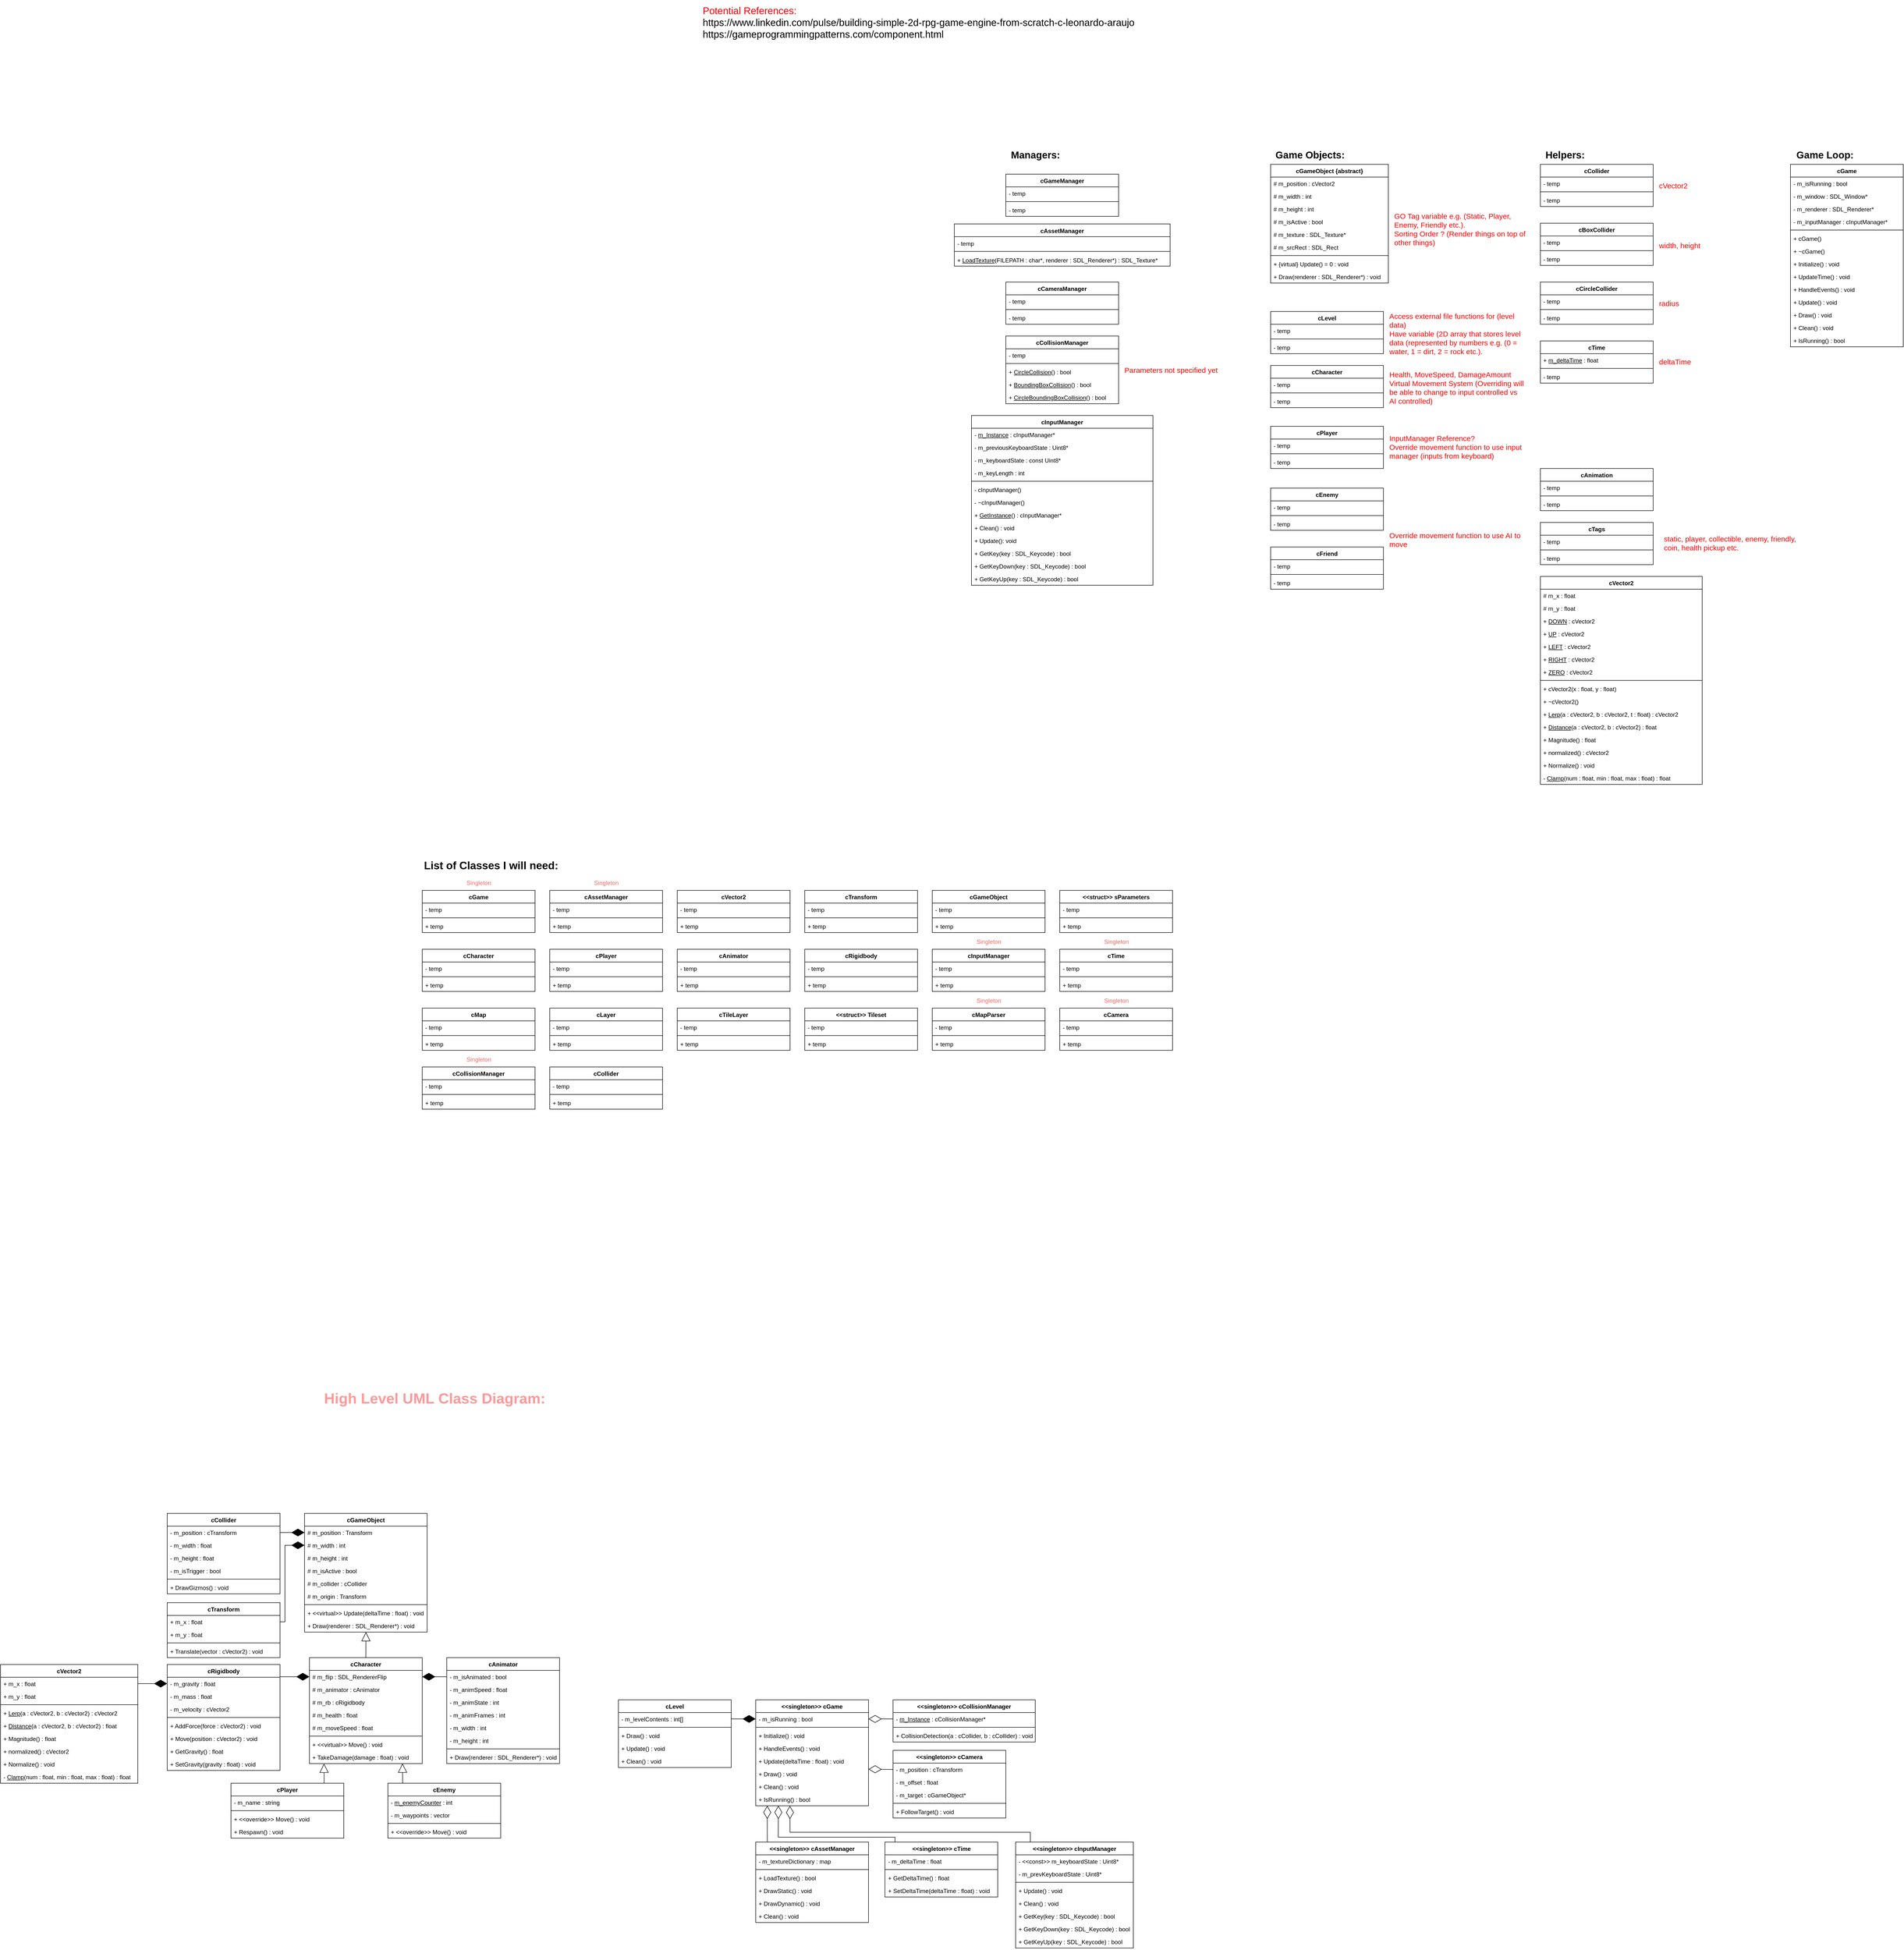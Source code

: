 <mxfile version="22.1.11" type="github">
  <diagram id="1-El4E7-JrEee6S0gWFY" name="Page-1">
    <mxGraphModel dx="2678" dy="560" grid="1" gridSize="10" guides="1" tooltips="1" connect="1" arrows="1" fold="1" page="1" pageScale="1" pageWidth="827" pageHeight="1169" math="0" shadow="0">
      <root>
        <mxCell id="0" />
        <mxCell id="1" parent="0" />
        <mxCell id="ndLOKJd7ozozuO29s9co-1" value="cGame" style="swimlane;fontStyle=1;align=center;verticalAlign=top;childLayout=stackLayout;horizontal=1;startSize=26;horizontalStack=0;resizeParent=1;resizeParentMax=0;resizeLast=0;collapsible=1;marginBottom=0;whiteSpace=wrap;html=1;" parent="1" vertex="1">
          <mxGeometry x="2030" y="720" width="230" height="372" as="geometry" />
        </mxCell>
        <mxCell id="ndLOKJd7ozozuO29s9co-2" value="- m_isRunning : bool" style="text;strokeColor=none;fillColor=none;align=left;verticalAlign=top;spacingLeft=4;spacingRight=4;overflow=hidden;rotatable=0;points=[[0,0.5],[1,0.5]];portConstraint=eastwest;whiteSpace=wrap;html=1;" parent="ndLOKJd7ozozuO29s9co-1" vertex="1">
          <mxGeometry y="26" width="230" height="26" as="geometry" />
        </mxCell>
        <mxCell id="ndLOKJd7ozozuO29s9co-6" value="- m_window : SDL_Window*" style="text;strokeColor=none;fillColor=none;align=left;verticalAlign=top;spacingLeft=4;spacingRight=4;overflow=hidden;rotatable=0;points=[[0,0.5],[1,0.5]];portConstraint=eastwest;whiteSpace=wrap;html=1;" parent="ndLOKJd7ozozuO29s9co-1" vertex="1">
          <mxGeometry y="52" width="230" height="26" as="geometry" />
        </mxCell>
        <mxCell id="sPhPXBdEAtpUB-UTu4pN-1" value="- m_renderer : SDL_Renderer*" style="text;strokeColor=none;fillColor=none;align=left;verticalAlign=top;spacingLeft=4;spacingRight=4;overflow=hidden;rotatable=0;points=[[0,0.5],[1,0.5]];portConstraint=eastwest;whiteSpace=wrap;html=1;" parent="ndLOKJd7ozozuO29s9co-1" vertex="1">
          <mxGeometry y="78" width="230" height="26" as="geometry" />
        </mxCell>
        <mxCell id="ndLOKJd7ozozuO29s9co-7" value="- m_inputManager : cInputManager*" style="text;strokeColor=none;fillColor=none;align=left;verticalAlign=top;spacingLeft=4;spacingRight=4;overflow=hidden;rotatable=0;points=[[0,0.5],[1,0.5]];portConstraint=eastwest;whiteSpace=wrap;html=1;" parent="ndLOKJd7ozozuO29s9co-1" vertex="1">
          <mxGeometry y="104" width="230" height="26" as="geometry" />
        </mxCell>
        <mxCell id="ndLOKJd7ozozuO29s9co-3" value="" style="line;strokeWidth=1;fillColor=none;align=left;verticalAlign=middle;spacingTop=-1;spacingLeft=3;spacingRight=3;rotatable=0;labelPosition=right;points=[];portConstraint=eastwest;strokeColor=inherit;" parent="ndLOKJd7ozozuO29s9co-1" vertex="1">
          <mxGeometry y="130" width="230" height="8" as="geometry" />
        </mxCell>
        <mxCell id="ndLOKJd7ozozuO29s9co-4" value="+ cGame()" style="text;strokeColor=none;fillColor=none;align=left;verticalAlign=top;spacingLeft=4;spacingRight=4;overflow=hidden;rotatable=0;points=[[0,0.5],[1,0.5]];portConstraint=eastwest;whiteSpace=wrap;html=1;" parent="ndLOKJd7ozozuO29s9co-1" vertex="1">
          <mxGeometry y="138" width="230" height="26" as="geometry" />
        </mxCell>
        <mxCell id="ndLOKJd7ozozuO29s9co-8" value="+ ~cGame()" style="text;strokeColor=none;fillColor=none;align=left;verticalAlign=top;spacingLeft=4;spacingRight=4;overflow=hidden;rotatable=0;points=[[0,0.5],[1,0.5]];portConstraint=eastwest;whiteSpace=wrap;html=1;" parent="ndLOKJd7ozozuO29s9co-1" vertex="1">
          <mxGeometry y="164" width="230" height="26" as="geometry" />
        </mxCell>
        <mxCell id="ndLOKJd7ozozuO29s9co-9" value="+ Initialize() : void" style="text;strokeColor=none;fillColor=none;align=left;verticalAlign=top;spacingLeft=4;spacingRight=4;overflow=hidden;rotatable=0;points=[[0,0.5],[1,0.5]];portConstraint=eastwest;whiteSpace=wrap;html=1;" parent="ndLOKJd7ozozuO29s9co-1" vertex="1">
          <mxGeometry y="190" width="230" height="26" as="geometry" />
        </mxCell>
        <mxCell id="ndLOKJd7ozozuO29s9co-34" value="+ UpdateTime() : void" style="text;strokeColor=none;fillColor=none;align=left;verticalAlign=top;spacingLeft=4;spacingRight=4;overflow=hidden;rotatable=0;points=[[0,0.5],[1,0.5]];portConstraint=eastwest;whiteSpace=wrap;html=1;" parent="ndLOKJd7ozozuO29s9co-1" vertex="1">
          <mxGeometry y="216" width="230" height="26" as="geometry" />
        </mxCell>
        <mxCell id="ndLOKJd7ozozuO29s9co-10" value="+ HandleEvents() : void" style="text;strokeColor=none;fillColor=none;align=left;verticalAlign=top;spacingLeft=4;spacingRight=4;overflow=hidden;rotatable=0;points=[[0,0.5],[1,0.5]];portConstraint=eastwest;whiteSpace=wrap;html=1;" parent="ndLOKJd7ozozuO29s9co-1" vertex="1">
          <mxGeometry y="242" width="230" height="26" as="geometry" />
        </mxCell>
        <mxCell id="ndLOKJd7ozozuO29s9co-11" value="+ Update() : void" style="text;strokeColor=none;fillColor=none;align=left;verticalAlign=top;spacingLeft=4;spacingRight=4;overflow=hidden;rotatable=0;points=[[0,0.5],[1,0.5]];portConstraint=eastwest;whiteSpace=wrap;html=1;" parent="ndLOKJd7ozozuO29s9co-1" vertex="1">
          <mxGeometry y="268" width="230" height="26" as="geometry" />
        </mxCell>
        <mxCell id="ndLOKJd7ozozuO29s9co-12" value="+ Draw() : void" style="text;strokeColor=none;fillColor=none;align=left;verticalAlign=top;spacingLeft=4;spacingRight=4;overflow=hidden;rotatable=0;points=[[0,0.5],[1,0.5]];portConstraint=eastwest;whiteSpace=wrap;html=1;" parent="ndLOKJd7ozozuO29s9co-1" vertex="1">
          <mxGeometry y="294" width="230" height="26" as="geometry" />
        </mxCell>
        <mxCell id="ndLOKJd7ozozuO29s9co-14" value="+ Clean() : void" style="text;strokeColor=none;fillColor=none;align=left;verticalAlign=top;spacingLeft=4;spacingRight=4;overflow=hidden;rotatable=0;points=[[0,0.5],[1,0.5]];portConstraint=eastwest;whiteSpace=wrap;html=1;" parent="ndLOKJd7ozozuO29s9co-1" vertex="1">
          <mxGeometry y="320" width="230" height="26" as="geometry" />
        </mxCell>
        <mxCell id="ndLOKJd7ozozuO29s9co-15" value="+ IsRunning() : bool" style="text;strokeColor=none;fillColor=none;align=left;verticalAlign=top;spacingLeft=4;spacingRight=4;overflow=hidden;rotatable=0;points=[[0,0.5],[1,0.5]];portConstraint=eastwest;whiteSpace=wrap;html=1;" parent="ndLOKJd7ozozuO29s9co-1" vertex="1">
          <mxGeometry y="346" width="230" height="26" as="geometry" />
        </mxCell>
        <mxCell id="ndLOKJd7ozozuO29s9co-16" value="cInputManager" style="swimlane;fontStyle=1;align=center;verticalAlign=top;childLayout=stackLayout;horizontal=1;startSize=26;horizontalStack=0;resizeParent=1;resizeParentMax=0;resizeLast=0;collapsible=1;marginBottom=0;whiteSpace=wrap;html=1;" parent="1" vertex="1">
          <mxGeometry x="360" y="1232" width="370" height="346" as="geometry" />
        </mxCell>
        <mxCell id="V_I1Uv3TqYuiJZIdaUTu-5" value="- &lt;u&gt;m_Instance&lt;/u&gt; : cInputManager*" style="text;strokeColor=none;fillColor=none;align=left;verticalAlign=top;spacingLeft=4;spacingRight=4;overflow=hidden;rotatable=0;points=[[0,0.5],[1,0.5]];portConstraint=eastwest;whiteSpace=wrap;html=1;" parent="ndLOKJd7ozozuO29s9co-16" vertex="1">
          <mxGeometry y="26" width="370" height="26" as="geometry" />
        </mxCell>
        <mxCell id="ndLOKJd7ozozuO29s9co-17" value="- m_previousKeyboardState : Uint8*" style="text;strokeColor=none;fillColor=none;align=left;verticalAlign=top;spacingLeft=4;spacingRight=4;overflow=hidden;rotatable=0;points=[[0,0.5],[1,0.5]];portConstraint=eastwest;whiteSpace=wrap;html=1;" parent="ndLOKJd7ozozuO29s9co-16" vertex="1">
          <mxGeometry y="52" width="370" height="26" as="geometry" />
        </mxCell>
        <mxCell id="V_I1Uv3TqYuiJZIdaUTu-6" value="- m_keyboardState : const Uint8*" style="text;strokeColor=none;fillColor=none;align=left;verticalAlign=top;spacingLeft=4;spacingRight=4;overflow=hidden;rotatable=0;points=[[0,0.5],[1,0.5]];portConstraint=eastwest;whiteSpace=wrap;html=1;" parent="ndLOKJd7ozozuO29s9co-16" vertex="1">
          <mxGeometry y="78" width="370" height="26" as="geometry" />
        </mxCell>
        <mxCell id="V_I1Uv3TqYuiJZIdaUTu-7" value="- m_keyLength : int" style="text;strokeColor=none;fillColor=none;align=left;verticalAlign=top;spacingLeft=4;spacingRight=4;overflow=hidden;rotatable=0;points=[[0,0.5],[1,0.5]];portConstraint=eastwest;whiteSpace=wrap;html=1;" parent="ndLOKJd7ozozuO29s9co-16" vertex="1">
          <mxGeometry y="104" width="370" height="26" as="geometry" />
        </mxCell>
        <mxCell id="ndLOKJd7ozozuO29s9co-20" value="" style="line;strokeWidth=1;fillColor=none;align=left;verticalAlign=middle;spacingTop=-1;spacingLeft=3;spacingRight=3;rotatable=0;labelPosition=right;points=[];portConstraint=eastwest;strokeColor=inherit;" parent="ndLOKJd7ozozuO29s9co-16" vertex="1">
          <mxGeometry y="130" width="370" height="8" as="geometry" />
        </mxCell>
        <mxCell id="sPhPXBdEAtpUB-UTu4pN-11" value="- cInputManager()" style="text;strokeColor=none;fillColor=none;align=left;verticalAlign=top;spacingLeft=4;spacingRight=4;overflow=hidden;rotatable=0;points=[[0,0.5],[1,0.5]];portConstraint=eastwest;whiteSpace=wrap;html=1;" parent="ndLOKJd7ozozuO29s9co-16" vertex="1">
          <mxGeometry y="138" width="370" height="26" as="geometry" />
        </mxCell>
        <mxCell id="sPhPXBdEAtpUB-UTu4pN-12" value="- ~cInputManager()" style="text;strokeColor=none;fillColor=none;align=left;verticalAlign=top;spacingLeft=4;spacingRight=4;overflow=hidden;rotatable=0;points=[[0,0.5],[1,0.5]];portConstraint=eastwest;whiteSpace=wrap;html=1;" parent="ndLOKJd7ozozuO29s9co-16" vertex="1">
          <mxGeometry y="164" width="370" height="26" as="geometry" />
        </mxCell>
        <mxCell id="sPhPXBdEAtpUB-UTu4pN-13" value="+ &lt;u&gt;GetInstance&lt;/u&gt;() : cInputManager*" style="text;strokeColor=none;fillColor=none;align=left;verticalAlign=top;spacingLeft=4;spacingRight=4;overflow=hidden;rotatable=0;points=[[0,0.5],[1,0.5]];portConstraint=eastwest;whiteSpace=wrap;html=1;" parent="ndLOKJd7ozozuO29s9co-16" vertex="1">
          <mxGeometry y="190" width="370" height="26" as="geometry" />
        </mxCell>
        <mxCell id="ndLOKJd7ozozuO29s9co-21" value="+ Clean() : void" style="text;strokeColor=none;fillColor=none;align=left;verticalAlign=top;spacingLeft=4;spacingRight=4;overflow=hidden;rotatable=0;points=[[0,0.5],[1,0.5]];portConstraint=eastwest;whiteSpace=wrap;html=1;" parent="ndLOKJd7ozozuO29s9co-16" vertex="1">
          <mxGeometry y="216" width="370" height="26" as="geometry" />
        </mxCell>
        <mxCell id="V_I1Uv3TqYuiJZIdaUTu-1" value="+ Update(): void" style="text;strokeColor=none;fillColor=none;align=left;verticalAlign=top;spacingLeft=4;spacingRight=4;overflow=hidden;rotatable=0;points=[[0,0.5],[1,0.5]];portConstraint=eastwest;whiteSpace=wrap;html=1;" parent="ndLOKJd7ozozuO29s9co-16" vertex="1">
          <mxGeometry y="242" width="370" height="26" as="geometry" />
        </mxCell>
        <mxCell id="V_I1Uv3TqYuiJZIdaUTu-2" value="+ GetKey(key : SDL_Keycode) : bool" style="text;strokeColor=none;fillColor=none;align=left;verticalAlign=top;spacingLeft=4;spacingRight=4;overflow=hidden;rotatable=0;points=[[0,0.5],[1,0.5]];portConstraint=eastwest;whiteSpace=wrap;html=1;" parent="ndLOKJd7ozozuO29s9co-16" vertex="1">
          <mxGeometry y="268" width="370" height="26" as="geometry" />
        </mxCell>
        <mxCell id="V_I1Uv3TqYuiJZIdaUTu-3" value="+ GetKeyDown(key : SDL_Keycode) : bool" style="text;strokeColor=none;fillColor=none;align=left;verticalAlign=top;spacingLeft=4;spacingRight=4;overflow=hidden;rotatable=0;points=[[0,0.5],[1,0.5]];portConstraint=eastwest;whiteSpace=wrap;html=1;" parent="ndLOKJd7ozozuO29s9co-16" vertex="1">
          <mxGeometry y="294" width="370" height="26" as="geometry" />
        </mxCell>
        <mxCell id="V_I1Uv3TqYuiJZIdaUTu-4" value="+ GetKeyUp(key : SDL_Keycode) : bool" style="text;strokeColor=none;fillColor=none;align=left;verticalAlign=top;spacingLeft=4;spacingRight=4;overflow=hidden;rotatable=0;points=[[0,0.5],[1,0.5]];portConstraint=eastwest;whiteSpace=wrap;html=1;" parent="ndLOKJd7ozozuO29s9co-16" vertex="1">
          <mxGeometry y="320" width="370" height="26" as="geometry" />
        </mxCell>
        <mxCell id="ndLOKJd7ozozuO29s9co-36" value="cLevel" style="swimlane;fontStyle=1;align=center;verticalAlign=top;childLayout=stackLayout;horizontal=1;startSize=26;horizontalStack=0;resizeParent=1;resizeParentMax=0;resizeLast=0;collapsible=1;marginBottom=0;whiteSpace=wrap;html=1;" parent="1" vertex="1">
          <mxGeometry x="970" y="1020" width="230" height="86" as="geometry" />
        </mxCell>
        <mxCell id="ndLOKJd7ozozuO29s9co-37" value="- temp" style="text;strokeColor=none;fillColor=none;align=left;verticalAlign=top;spacingLeft=4;spacingRight=4;overflow=hidden;rotatable=0;points=[[0,0.5],[1,0.5]];portConstraint=eastwest;whiteSpace=wrap;html=1;" parent="ndLOKJd7ozozuO29s9co-36" vertex="1">
          <mxGeometry y="26" width="230" height="26" as="geometry" />
        </mxCell>
        <mxCell id="ndLOKJd7ozozuO29s9co-38" value="" style="line;strokeWidth=1;fillColor=none;align=left;verticalAlign=middle;spacingTop=-1;spacingLeft=3;spacingRight=3;rotatable=0;labelPosition=right;points=[];portConstraint=eastwest;strokeColor=inherit;" parent="ndLOKJd7ozozuO29s9co-36" vertex="1">
          <mxGeometry y="52" width="230" height="8" as="geometry" />
        </mxCell>
        <mxCell id="ndLOKJd7ozozuO29s9co-39" value="- temp" style="text;strokeColor=none;fillColor=none;align=left;verticalAlign=top;spacingLeft=4;spacingRight=4;overflow=hidden;rotatable=0;points=[[0,0.5],[1,0.5]];portConstraint=eastwest;whiteSpace=wrap;html=1;" parent="ndLOKJd7ozozuO29s9co-36" vertex="1">
          <mxGeometry y="60" width="230" height="26" as="geometry" />
        </mxCell>
        <mxCell id="ndLOKJd7ozozuO29s9co-40" value="cTime" style="swimlane;fontStyle=1;align=center;verticalAlign=top;childLayout=stackLayout;horizontal=1;startSize=26;horizontalStack=0;resizeParent=1;resizeParentMax=0;resizeLast=0;collapsible=1;marginBottom=0;whiteSpace=wrap;html=1;" parent="1" vertex="1">
          <mxGeometry x="1520" y="1080" width="230" height="86" as="geometry" />
        </mxCell>
        <mxCell id="ndLOKJd7ozozuO29s9co-41" value="+ &lt;u&gt;m_deltaTime&lt;/u&gt; : float&amp;nbsp;" style="text;strokeColor=none;fillColor=none;align=left;verticalAlign=top;spacingLeft=4;spacingRight=4;overflow=hidden;rotatable=0;points=[[0,0.5],[1,0.5]];portConstraint=eastwest;whiteSpace=wrap;html=1;" parent="ndLOKJd7ozozuO29s9co-40" vertex="1">
          <mxGeometry y="26" width="230" height="26" as="geometry" />
        </mxCell>
        <mxCell id="ndLOKJd7ozozuO29s9co-42" value="" style="line;strokeWidth=1;fillColor=none;align=left;verticalAlign=middle;spacingTop=-1;spacingLeft=3;spacingRight=3;rotatable=0;labelPosition=right;points=[];portConstraint=eastwest;strokeColor=inherit;" parent="ndLOKJd7ozozuO29s9co-40" vertex="1">
          <mxGeometry y="52" width="230" height="8" as="geometry" />
        </mxCell>
        <mxCell id="ndLOKJd7ozozuO29s9co-43" value="- temp" style="text;strokeColor=none;fillColor=none;align=left;verticalAlign=top;spacingLeft=4;spacingRight=4;overflow=hidden;rotatable=0;points=[[0,0.5],[1,0.5]];portConstraint=eastwest;whiteSpace=wrap;html=1;" parent="ndLOKJd7ozozuO29s9co-40" vertex="1">
          <mxGeometry y="60" width="230" height="26" as="geometry" />
        </mxCell>
        <mxCell id="ndLOKJd7ozozuO29s9co-44" value="cCollider" style="swimlane;fontStyle=1;align=center;verticalAlign=top;childLayout=stackLayout;horizontal=1;startSize=26;horizontalStack=0;resizeParent=1;resizeParentMax=0;resizeLast=0;collapsible=1;marginBottom=0;whiteSpace=wrap;html=1;" parent="1" vertex="1">
          <mxGeometry x="1520" y="720" width="230" height="86" as="geometry" />
        </mxCell>
        <mxCell id="ndLOKJd7ozozuO29s9co-45" value="- temp" style="text;strokeColor=none;fillColor=none;align=left;verticalAlign=top;spacingLeft=4;spacingRight=4;overflow=hidden;rotatable=0;points=[[0,0.5],[1,0.5]];portConstraint=eastwest;whiteSpace=wrap;html=1;" parent="ndLOKJd7ozozuO29s9co-44" vertex="1">
          <mxGeometry y="26" width="230" height="26" as="geometry" />
        </mxCell>
        <mxCell id="ndLOKJd7ozozuO29s9co-46" value="" style="line;strokeWidth=1;fillColor=none;align=left;verticalAlign=middle;spacingTop=-1;spacingLeft=3;spacingRight=3;rotatable=0;labelPosition=right;points=[];portConstraint=eastwest;strokeColor=inherit;" parent="ndLOKJd7ozozuO29s9co-44" vertex="1">
          <mxGeometry y="52" width="230" height="8" as="geometry" />
        </mxCell>
        <mxCell id="ndLOKJd7ozozuO29s9co-47" value="- temp" style="text;strokeColor=none;fillColor=none;align=left;verticalAlign=top;spacingLeft=4;spacingRight=4;overflow=hidden;rotatable=0;points=[[0,0.5],[1,0.5]];portConstraint=eastwest;whiteSpace=wrap;html=1;" parent="ndLOKJd7ozozuO29s9co-44" vertex="1">
          <mxGeometry y="60" width="230" height="26" as="geometry" />
        </mxCell>
        <mxCell id="ndLOKJd7ozozuO29s9co-48" value="cCircleCollider" style="swimlane;fontStyle=1;align=center;verticalAlign=top;childLayout=stackLayout;horizontal=1;startSize=26;horizontalStack=0;resizeParent=1;resizeParentMax=0;resizeLast=0;collapsible=1;marginBottom=0;whiteSpace=wrap;html=1;" parent="1" vertex="1">
          <mxGeometry x="1520" y="960" width="230" height="86" as="geometry" />
        </mxCell>
        <mxCell id="ndLOKJd7ozozuO29s9co-49" value="- temp" style="text;strokeColor=none;fillColor=none;align=left;verticalAlign=top;spacingLeft=4;spacingRight=4;overflow=hidden;rotatable=0;points=[[0,0.5],[1,0.5]];portConstraint=eastwest;whiteSpace=wrap;html=1;" parent="ndLOKJd7ozozuO29s9co-48" vertex="1">
          <mxGeometry y="26" width="230" height="26" as="geometry" />
        </mxCell>
        <mxCell id="ndLOKJd7ozozuO29s9co-50" value="" style="line;strokeWidth=1;fillColor=none;align=left;verticalAlign=middle;spacingTop=-1;spacingLeft=3;spacingRight=3;rotatable=0;labelPosition=right;points=[];portConstraint=eastwest;strokeColor=inherit;" parent="ndLOKJd7ozozuO29s9co-48" vertex="1">
          <mxGeometry y="52" width="230" height="8" as="geometry" />
        </mxCell>
        <mxCell id="ndLOKJd7ozozuO29s9co-51" value="- temp" style="text;strokeColor=none;fillColor=none;align=left;verticalAlign=top;spacingLeft=4;spacingRight=4;overflow=hidden;rotatable=0;points=[[0,0.5],[1,0.5]];portConstraint=eastwest;whiteSpace=wrap;html=1;" parent="ndLOKJd7ozozuO29s9co-48" vertex="1">
          <mxGeometry y="60" width="230" height="26" as="geometry" />
        </mxCell>
        <mxCell id="ndLOKJd7ozozuO29s9co-52" value="cBoxCollider" style="swimlane;fontStyle=1;align=center;verticalAlign=top;childLayout=stackLayout;horizontal=1;startSize=26;horizontalStack=0;resizeParent=1;resizeParentMax=0;resizeLast=0;collapsible=1;marginBottom=0;whiteSpace=wrap;html=1;" parent="1" vertex="1">
          <mxGeometry x="1520" y="840" width="230" height="86" as="geometry" />
        </mxCell>
        <mxCell id="ndLOKJd7ozozuO29s9co-53" value="- temp" style="text;strokeColor=none;fillColor=none;align=left;verticalAlign=top;spacingLeft=4;spacingRight=4;overflow=hidden;rotatable=0;points=[[0,0.5],[1,0.5]];portConstraint=eastwest;whiteSpace=wrap;html=1;" parent="ndLOKJd7ozozuO29s9co-52" vertex="1">
          <mxGeometry y="26" width="230" height="26" as="geometry" />
        </mxCell>
        <mxCell id="ndLOKJd7ozozuO29s9co-54" value="" style="line;strokeWidth=1;fillColor=none;align=left;verticalAlign=middle;spacingTop=-1;spacingLeft=3;spacingRight=3;rotatable=0;labelPosition=right;points=[];portConstraint=eastwest;strokeColor=inherit;" parent="ndLOKJd7ozozuO29s9co-52" vertex="1">
          <mxGeometry y="52" width="230" height="8" as="geometry" />
        </mxCell>
        <mxCell id="ndLOKJd7ozozuO29s9co-55" value="- temp" style="text;strokeColor=none;fillColor=none;align=left;verticalAlign=top;spacingLeft=4;spacingRight=4;overflow=hidden;rotatable=0;points=[[0,0.5],[1,0.5]];portConstraint=eastwest;whiteSpace=wrap;html=1;" parent="ndLOKJd7ozozuO29s9co-52" vertex="1">
          <mxGeometry y="60" width="230" height="26" as="geometry" />
        </mxCell>
        <mxCell id="ndLOKJd7ozozuO29s9co-56" value="cGameObject {abstract}" style="swimlane;fontStyle=1;align=center;verticalAlign=top;childLayout=stackLayout;horizontal=1;startSize=26;horizontalStack=0;resizeParent=1;resizeParentMax=0;resizeLast=0;collapsible=1;marginBottom=0;" parent="1" vertex="1">
          <mxGeometry x="970" y="720" width="240" height="242" as="geometry">
            <mxRectangle x="970" y="720" width="120" height="30" as="alternateBounds" />
          </mxGeometry>
        </mxCell>
        <mxCell id="ndLOKJd7ozozuO29s9co-57" value="# m_position : cVector2" style="text;strokeColor=none;fillColor=none;align=left;verticalAlign=top;spacingLeft=4;spacingRight=4;overflow=hidden;rotatable=0;points=[[0,0.5],[1,0.5]];portConstraint=eastwest;" parent="ndLOKJd7ozozuO29s9co-56" vertex="1">
          <mxGeometry y="26" width="240" height="26" as="geometry" />
        </mxCell>
        <mxCell id="ndLOKJd7ozozuO29s9co-59" value="# m_width : int" style="text;strokeColor=none;fillColor=none;align=left;verticalAlign=top;spacingLeft=4;spacingRight=4;overflow=hidden;rotatable=0;points=[[0,0.5],[1,0.5]];portConstraint=eastwest;" parent="ndLOKJd7ozozuO29s9co-56" vertex="1">
          <mxGeometry y="52" width="240" height="26" as="geometry" />
        </mxCell>
        <mxCell id="ndLOKJd7ozozuO29s9co-60" value="# m_height : int" style="text;strokeColor=none;fillColor=none;align=left;verticalAlign=top;spacingLeft=4;spacingRight=4;overflow=hidden;rotatable=0;points=[[0,0.5],[1,0.5]];portConstraint=eastwest;" parent="ndLOKJd7ozozuO29s9co-56" vertex="1">
          <mxGeometry y="78" width="240" height="26" as="geometry" />
        </mxCell>
        <mxCell id="ndLOKJd7ozozuO29s9co-61" value="# m_isActive : bool" style="text;strokeColor=none;fillColor=none;align=left;verticalAlign=top;spacingLeft=4;spacingRight=4;overflow=hidden;rotatable=0;points=[[0,0.5],[1,0.5]];portConstraint=eastwest;" parent="ndLOKJd7ozozuO29s9co-56" vertex="1">
          <mxGeometry y="104" width="240" height="26" as="geometry" />
        </mxCell>
        <mxCell id="ndLOKJd7ozozuO29s9co-62" value="# m_texture : SDL_Texture*" style="text;strokeColor=none;fillColor=none;align=left;verticalAlign=top;spacingLeft=4;spacingRight=4;overflow=hidden;rotatable=0;points=[[0,0.5],[1,0.5]];portConstraint=eastwest;" parent="ndLOKJd7ozozuO29s9co-56" vertex="1">
          <mxGeometry y="130" width="240" height="26" as="geometry" />
        </mxCell>
        <mxCell id="ndLOKJd7ozozuO29s9co-64" value="# m_srcRect : SDL_Rect" style="text;strokeColor=none;fillColor=none;align=left;verticalAlign=top;spacingLeft=4;spacingRight=4;overflow=hidden;rotatable=0;points=[[0,0.5],[1,0.5]];portConstraint=eastwest;" parent="ndLOKJd7ozozuO29s9co-56" vertex="1">
          <mxGeometry y="156" width="240" height="26" as="geometry" />
        </mxCell>
        <mxCell id="ndLOKJd7ozozuO29s9co-66" value="" style="line;strokeWidth=1;fillColor=none;align=left;verticalAlign=middle;spacingTop=-1;spacingLeft=3;spacingRight=3;rotatable=0;labelPosition=right;points=[];portConstraint=eastwest;" parent="ndLOKJd7ozozuO29s9co-56" vertex="1">
          <mxGeometry y="182" width="240" height="8" as="geometry" />
        </mxCell>
        <mxCell id="ndLOKJd7ozozuO29s9co-68" value="+ {virtual} Update() = 0 : void" style="text;strokeColor=none;fillColor=none;align=left;verticalAlign=top;spacingLeft=4;spacingRight=4;overflow=hidden;rotatable=0;points=[[0,0.5],[1,0.5]];portConstraint=eastwest;" parent="ndLOKJd7ozozuO29s9co-56" vertex="1">
          <mxGeometry y="190" width="240" height="26" as="geometry" />
        </mxCell>
        <mxCell id="ndLOKJd7ozozuO29s9co-69" value="+ Draw(renderer : SDL_Renderer*) : void" style="text;strokeColor=none;fillColor=none;align=left;verticalAlign=top;spacingLeft=4;spacingRight=4;overflow=hidden;rotatable=0;points=[[0,0.5],[1,0.5]];portConstraint=eastwest;" parent="ndLOKJd7ozozuO29s9co-56" vertex="1">
          <mxGeometry y="216" width="240" height="26" as="geometry" />
        </mxCell>
        <mxCell id="ndLOKJd7ozozuO29s9co-71" value="cAssetManager" style="swimlane;fontStyle=1;align=center;verticalAlign=top;childLayout=stackLayout;horizontal=1;startSize=26;horizontalStack=0;resizeParent=1;resizeParentMax=0;resizeLast=0;collapsible=1;marginBottom=0;whiteSpace=wrap;html=1;" parent="1" vertex="1">
          <mxGeometry x="325" y="841.5" width="440" height="86" as="geometry" />
        </mxCell>
        <mxCell id="ndLOKJd7ozozuO29s9co-72" value="- temp" style="text;strokeColor=none;fillColor=none;align=left;verticalAlign=top;spacingLeft=4;spacingRight=4;overflow=hidden;rotatable=0;points=[[0,0.5],[1,0.5]];portConstraint=eastwest;whiteSpace=wrap;html=1;" parent="ndLOKJd7ozozuO29s9co-71" vertex="1">
          <mxGeometry y="26" width="440" height="26" as="geometry" />
        </mxCell>
        <mxCell id="ndLOKJd7ozozuO29s9co-73" value="" style="line;strokeWidth=1;fillColor=none;align=left;verticalAlign=middle;spacingTop=-1;spacingLeft=3;spacingRight=3;rotatable=0;labelPosition=right;points=[];portConstraint=eastwest;strokeColor=inherit;" parent="ndLOKJd7ozozuO29s9co-71" vertex="1">
          <mxGeometry y="52" width="440" height="8" as="geometry" />
        </mxCell>
        <mxCell id="ndLOKJd7ozozuO29s9co-74" value="+ &lt;u&gt;LoadTexture&lt;/u&gt;(FILEPATH : char*, renderer : SDL_Renderer*) : SDL_Texture*&amp;nbsp;" style="text;strokeColor=none;fillColor=none;align=left;verticalAlign=top;spacingLeft=4;spacingRight=4;overflow=hidden;rotatable=0;points=[[0,0.5],[1,0.5]];portConstraint=eastwest;whiteSpace=wrap;html=1;" parent="ndLOKJd7ozozuO29s9co-71" vertex="1">
          <mxGeometry y="60" width="440" height="26" as="geometry" />
        </mxCell>
        <mxCell id="ndLOKJd7ozozuO29s9co-75" value="cPlayer" style="swimlane;fontStyle=1;align=center;verticalAlign=top;childLayout=stackLayout;horizontal=1;startSize=26;horizontalStack=0;resizeParent=1;resizeParentMax=0;resizeLast=0;collapsible=1;marginBottom=0;whiteSpace=wrap;html=1;" parent="1" vertex="1">
          <mxGeometry x="970" y="1254" width="230" height="86" as="geometry" />
        </mxCell>
        <mxCell id="ndLOKJd7ozozuO29s9co-76" value="- temp" style="text;strokeColor=none;fillColor=none;align=left;verticalAlign=top;spacingLeft=4;spacingRight=4;overflow=hidden;rotatable=0;points=[[0,0.5],[1,0.5]];portConstraint=eastwest;whiteSpace=wrap;html=1;" parent="ndLOKJd7ozozuO29s9co-75" vertex="1">
          <mxGeometry y="26" width="230" height="26" as="geometry" />
        </mxCell>
        <mxCell id="ndLOKJd7ozozuO29s9co-77" value="" style="line;strokeWidth=1;fillColor=none;align=left;verticalAlign=middle;spacingTop=-1;spacingLeft=3;spacingRight=3;rotatable=0;labelPosition=right;points=[];portConstraint=eastwest;strokeColor=inherit;" parent="ndLOKJd7ozozuO29s9co-75" vertex="1">
          <mxGeometry y="52" width="230" height="8" as="geometry" />
        </mxCell>
        <mxCell id="ndLOKJd7ozozuO29s9co-78" value="- temp" style="text;strokeColor=none;fillColor=none;align=left;verticalAlign=top;spacingLeft=4;spacingRight=4;overflow=hidden;rotatable=0;points=[[0,0.5],[1,0.5]];portConstraint=eastwest;whiteSpace=wrap;html=1;" parent="ndLOKJd7ozozuO29s9co-75" vertex="1">
          <mxGeometry y="60" width="230" height="26" as="geometry" />
        </mxCell>
        <mxCell id="ndLOKJd7ozozuO29s9co-79" value="cCharacter" style="swimlane;fontStyle=1;align=center;verticalAlign=top;childLayout=stackLayout;horizontal=1;startSize=26;horizontalStack=0;resizeParent=1;resizeParentMax=0;resizeLast=0;collapsible=1;marginBottom=0;whiteSpace=wrap;html=1;" parent="1" vertex="1">
          <mxGeometry x="970" y="1130" width="230" height="86" as="geometry" />
        </mxCell>
        <mxCell id="ndLOKJd7ozozuO29s9co-80" value="- temp" style="text;strokeColor=none;fillColor=none;align=left;verticalAlign=top;spacingLeft=4;spacingRight=4;overflow=hidden;rotatable=0;points=[[0,0.5],[1,0.5]];portConstraint=eastwest;whiteSpace=wrap;html=1;" parent="ndLOKJd7ozozuO29s9co-79" vertex="1">
          <mxGeometry y="26" width="230" height="26" as="geometry" />
        </mxCell>
        <mxCell id="ndLOKJd7ozozuO29s9co-81" value="" style="line;strokeWidth=1;fillColor=none;align=left;verticalAlign=middle;spacingTop=-1;spacingLeft=3;spacingRight=3;rotatable=0;labelPosition=right;points=[];portConstraint=eastwest;strokeColor=inherit;" parent="ndLOKJd7ozozuO29s9co-79" vertex="1">
          <mxGeometry y="52" width="230" height="8" as="geometry" />
        </mxCell>
        <mxCell id="ndLOKJd7ozozuO29s9co-82" value="- temp" style="text;strokeColor=none;fillColor=none;align=left;verticalAlign=top;spacingLeft=4;spacingRight=4;overflow=hidden;rotatable=0;points=[[0,0.5],[1,0.5]];portConstraint=eastwest;whiteSpace=wrap;html=1;" parent="ndLOKJd7ozozuO29s9co-79" vertex="1">
          <mxGeometry y="60" width="230" height="26" as="geometry" />
        </mxCell>
        <mxCell id="ndLOKJd7ozozuO29s9co-83" value="cEnemy" style="swimlane;fontStyle=1;align=center;verticalAlign=top;childLayout=stackLayout;horizontal=1;startSize=26;horizontalStack=0;resizeParent=1;resizeParentMax=0;resizeLast=0;collapsible=1;marginBottom=0;whiteSpace=wrap;html=1;" parent="1" vertex="1">
          <mxGeometry x="970" y="1380" width="230" height="86" as="geometry" />
        </mxCell>
        <mxCell id="ndLOKJd7ozozuO29s9co-84" value="- temp" style="text;strokeColor=none;fillColor=none;align=left;verticalAlign=top;spacingLeft=4;spacingRight=4;overflow=hidden;rotatable=0;points=[[0,0.5],[1,0.5]];portConstraint=eastwest;whiteSpace=wrap;html=1;" parent="ndLOKJd7ozozuO29s9co-83" vertex="1">
          <mxGeometry y="26" width="230" height="26" as="geometry" />
        </mxCell>
        <mxCell id="ndLOKJd7ozozuO29s9co-85" value="" style="line;strokeWidth=1;fillColor=none;align=left;verticalAlign=middle;spacingTop=-1;spacingLeft=3;spacingRight=3;rotatable=0;labelPosition=right;points=[];portConstraint=eastwest;strokeColor=inherit;" parent="ndLOKJd7ozozuO29s9co-83" vertex="1">
          <mxGeometry y="52" width="230" height="8" as="geometry" />
        </mxCell>
        <mxCell id="ndLOKJd7ozozuO29s9co-86" value="- temp" style="text;strokeColor=none;fillColor=none;align=left;verticalAlign=top;spacingLeft=4;spacingRight=4;overflow=hidden;rotatable=0;points=[[0,0.5],[1,0.5]];portConstraint=eastwest;whiteSpace=wrap;html=1;" parent="ndLOKJd7ozozuO29s9co-83" vertex="1">
          <mxGeometry y="60" width="230" height="26" as="geometry" />
        </mxCell>
        <mxCell id="ndLOKJd7ozozuO29s9co-87" value="cFriend" style="swimlane;fontStyle=1;align=center;verticalAlign=top;childLayout=stackLayout;horizontal=1;startSize=26;horizontalStack=0;resizeParent=1;resizeParentMax=0;resizeLast=0;collapsible=1;marginBottom=0;whiteSpace=wrap;html=1;" parent="1" vertex="1">
          <mxGeometry x="970" y="1500" width="230" height="86" as="geometry" />
        </mxCell>
        <mxCell id="ndLOKJd7ozozuO29s9co-88" value="- temp" style="text;strokeColor=none;fillColor=none;align=left;verticalAlign=top;spacingLeft=4;spacingRight=4;overflow=hidden;rotatable=0;points=[[0,0.5],[1,0.5]];portConstraint=eastwest;whiteSpace=wrap;html=1;" parent="ndLOKJd7ozozuO29s9co-87" vertex="1">
          <mxGeometry y="26" width="230" height="26" as="geometry" />
        </mxCell>
        <mxCell id="ndLOKJd7ozozuO29s9co-89" value="" style="line;strokeWidth=1;fillColor=none;align=left;verticalAlign=middle;spacingTop=-1;spacingLeft=3;spacingRight=3;rotatable=0;labelPosition=right;points=[];portConstraint=eastwest;strokeColor=inherit;" parent="ndLOKJd7ozozuO29s9co-87" vertex="1">
          <mxGeometry y="52" width="230" height="8" as="geometry" />
        </mxCell>
        <mxCell id="ndLOKJd7ozozuO29s9co-90" value="- temp" style="text;strokeColor=none;fillColor=none;align=left;verticalAlign=top;spacingLeft=4;spacingRight=4;overflow=hidden;rotatable=0;points=[[0,0.5],[1,0.5]];portConstraint=eastwest;whiteSpace=wrap;html=1;" parent="ndLOKJd7ozozuO29s9co-87" vertex="1">
          <mxGeometry y="60" width="230" height="26" as="geometry" />
        </mxCell>
        <mxCell id="ndLOKJd7ozozuO29s9co-91" value="&lt;font style=&quot;font-size: 20px;&quot;&gt;&lt;b&gt;Managers:&lt;/b&gt;&lt;/font&gt;" style="text;html=1;align=center;verticalAlign=middle;resizable=0;points=[];autosize=1;strokeColor=none;fillColor=none;" parent="1" vertex="1">
          <mxGeometry x="430" y="680" width="120" height="40" as="geometry" />
        </mxCell>
        <mxCell id="ndLOKJd7ozozuO29s9co-92" value="&lt;font style=&quot;font-size: 20px;&quot;&gt;&lt;b&gt;Game Objects:&lt;/b&gt;&lt;/font&gt;" style="text;html=1;align=center;verticalAlign=middle;resizable=0;points=[];autosize=1;strokeColor=none;fillColor=none;" parent="1" vertex="1">
          <mxGeometry x="970" y="680" width="160" height="40" as="geometry" />
        </mxCell>
        <mxCell id="ndLOKJd7ozozuO29s9co-93" value="&lt;font style=&quot;font-size: 20px;&quot;&gt;&lt;b&gt;Helpers:&lt;/b&gt;&lt;/font&gt;" style="text;html=1;align=center;verticalAlign=middle;resizable=0;points=[];autosize=1;strokeColor=none;fillColor=none;" parent="1" vertex="1">
          <mxGeometry x="1520" y="680" width="100" height="40" as="geometry" />
        </mxCell>
        <mxCell id="ndLOKJd7ozozuO29s9co-94" value="&lt;font style=&quot;font-size: 20px;&quot;&gt;&lt;b&gt;Game Loop:&lt;/b&gt;&lt;/font&gt;" style="text;html=1;align=center;verticalAlign=middle;resizable=0;points=[];autosize=1;strokeColor=none;fillColor=none;" parent="1" vertex="1">
          <mxGeometry x="2030" y="680" width="140" height="40" as="geometry" />
        </mxCell>
        <mxCell id="hrWfHGMHEbM18A8b4Hfv-1" value="cCameraManager" style="swimlane;fontStyle=1;align=center;verticalAlign=top;childLayout=stackLayout;horizontal=1;startSize=26;horizontalStack=0;resizeParent=1;resizeParentMax=0;resizeLast=0;collapsible=1;marginBottom=0;whiteSpace=wrap;html=1;" parent="1" vertex="1">
          <mxGeometry x="430" y="960" width="230" height="86" as="geometry" />
        </mxCell>
        <mxCell id="hrWfHGMHEbM18A8b4Hfv-2" value="- temp" style="text;strokeColor=none;fillColor=none;align=left;verticalAlign=top;spacingLeft=4;spacingRight=4;overflow=hidden;rotatable=0;points=[[0,0.5],[1,0.5]];portConstraint=eastwest;whiteSpace=wrap;html=1;" parent="hrWfHGMHEbM18A8b4Hfv-1" vertex="1">
          <mxGeometry y="26" width="230" height="26" as="geometry" />
        </mxCell>
        <mxCell id="hrWfHGMHEbM18A8b4Hfv-3" value="" style="line;strokeWidth=1;fillColor=none;align=left;verticalAlign=middle;spacingTop=-1;spacingLeft=3;spacingRight=3;rotatable=0;labelPosition=right;points=[];portConstraint=eastwest;strokeColor=inherit;" parent="hrWfHGMHEbM18A8b4Hfv-1" vertex="1">
          <mxGeometry y="52" width="230" height="8" as="geometry" />
        </mxCell>
        <mxCell id="hrWfHGMHEbM18A8b4Hfv-4" value="- temp" style="text;strokeColor=none;fillColor=none;align=left;verticalAlign=top;spacingLeft=4;spacingRight=4;overflow=hidden;rotatable=0;points=[[0,0.5],[1,0.5]];portConstraint=eastwest;whiteSpace=wrap;html=1;" parent="hrWfHGMHEbM18A8b4Hfv-1" vertex="1">
          <mxGeometry y="60" width="230" height="26" as="geometry" />
        </mxCell>
        <mxCell id="hrWfHGMHEbM18A8b4Hfv-5" value="cVector2" style="swimlane;fontStyle=1;align=center;verticalAlign=top;childLayout=stackLayout;horizontal=1;startSize=26;horizontalStack=0;resizeParent=1;resizeParentMax=0;resizeLast=0;collapsible=1;marginBottom=0;whiteSpace=wrap;html=1;" parent="1" vertex="1">
          <mxGeometry x="1520" y="1560" width="330" height="424" as="geometry" />
        </mxCell>
        <mxCell id="hrWfHGMHEbM18A8b4Hfv-6" value="# m_x : float" style="text;strokeColor=none;fillColor=none;align=left;verticalAlign=top;spacingLeft=4;spacingRight=4;overflow=hidden;rotatable=0;points=[[0,0.5],[1,0.5]];portConstraint=eastwest;whiteSpace=wrap;html=1;" parent="hrWfHGMHEbM18A8b4Hfv-5" vertex="1">
          <mxGeometry y="26" width="330" height="26" as="geometry" />
        </mxCell>
        <mxCell id="hrWfHGMHEbM18A8b4Hfv-9" value="# m_y : float" style="text;strokeColor=none;fillColor=none;align=left;verticalAlign=top;spacingLeft=4;spacingRight=4;overflow=hidden;rotatable=0;points=[[0,0.5],[1,0.5]];portConstraint=eastwest;whiteSpace=wrap;html=1;" parent="hrWfHGMHEbM18A8b4Hfv-5" vertex="1">
          <mxGeometry y="52" width="330" height="26" as="geometry" />
        </mxCell>
        <mxCell id="sPhPXBdEAtpUB-UTu4pN-2" value="+ &lt;u&gt;DOWN&lt;/u&gt; : cVector2" style="text;strokeColor=none;fillColor=none;align=left;verticalAlign=top;spacingLeft=4;spacingRight=4;overflow=hidden;rotatable=0;points=[[0,0.5],[1,0.5]];portConstraint=eastwest;whiteSpace=wrap;html=1;" parent="hrWfHGMHEbM18A8b4Hfv-5" vertex="1">
          <mxGeometry y="78" width="330" height="26" as="geometry" />
        </mxCell>
        <mxCell id="sPhPXBdEAtpUB-UTu4pN-7" value="+ &lt;u&gt;UP&lt;/u&gt;&amp;nbsp;: cVector2" style="text;strokeColor=none;fillColor=none;align=left;verticalAlign=top;spacingLeft=4;spacingRight=4;overflow=hidden;rotatable=0;points=[[0,0.5],[1,0.5]];portConstraint=eastwest;whiteSpace=wrap;html=1;" parent="hrWfHGMHEbM18A8b4Hfv-5" vertex="1">
          <mxGeometry y="104" width="330" height="26" as="geometry" />
        </mxCell>
        <mxCell id="sPhPXBdEAtpUB-UTu4pN-8" value="+ &lt;u&gt;LEFT&lt;/u&gt;&amp;nbsp;: cVector2" style="text;strokeColor=none;fillColor=none;align=left;verticalAlign=top;spacingLeft=4;spacingRight=4;overflow=hidden;rotatable=0;points=[[0,0.5],[1,0.5]];portConstraint=eastwest;whiteSpace=wrap;html=1;" parent="hrWfHGMHEbM18A8b4Hfv-5" vertex="1">
          <mxGeometry y="130" width="330" height="26" as="geometry" />
        </mxCell>
        <mxCell id="sPhPXBdEAtpUB-UTu4pN-9" value="+ &lt;u&gt;RIGHT&lt;/u&gt;&amp;nbsp;: cVector2" style="text;strokeColor=none;fillColor=none;align=left;verticalAlign=top;spacingLeft=4;spacingRight=4;overflow=hidden;rotatable=0;points=[[0,0.5],[1,0.5]];portConstraint=eastwest;whiteSpace=wrap;html=1;" parent="hrWfHGMHEbM18A8b4Hfv-5" vertex="1">
          <mxGeometry y="156" width="330" height="26" as="geometry" />
        </mxCell>
        <mxCell id="sPhPXBdEAtpUB-UTu4pN-10" value="+ &lt;u&gt;ZERO&lt;/u&gt;&amp;nbsp;: cVector2" style="text;strokeColor=none;fillColor=none;align=left;verticalAlign=top;spacingLeft=4;spacingRight=4;overflow=hidden;rotatable=0;points=[[0,0.5],[1,0.5]];portConstraint=eastwest;whiteSpace=wrap;html=1;" parent="hrWfHGMHEbM18A8b4Hfv-5" vertex="1">
          <mxGeometry y="182" width="330" height="26" as="geometry" />
        </mxCell>
        <mxCell id="hrWfHGMHEbM18A8b4Hfv-7" value="" style="line;strokeWidth=1;fillColor=none;align=left;verticalAlign=middle;spacingTop=-1;spacingLeft=3;spacingRight=3;rotatable=0;labelPosition=right;points=[];portConstraint=eastwest;strokeColor=inherit;" parent="hrWfHGMHEbM18A8b4Hfv-5" vertex="1">
          <mxGeometry y="208" width="330" height="8" as="geometry" />
        </mxCell>
        <mxCell id="hrWfHGMHEbM18A8b4Hfv-8" value="+ cVector2(x : float, y : float)" style="text;strokeColor=none;fillColor=none;align=left;verticalAlign=top;spacingLeft=4;spacingRight=4;overflow=hidden;rotatable=0;points=[[0,0.5],[1,0.5]];portConstraint=eastwest;whiteSpace=wrap;html=1;" parent="hrWfHGMHEbM18A8b4Hfv-5" vertex="1">
          <mxGeometry y="216" width="330" height="26" as="geometry" />
        </mxCell>
        <mxCell id="sPhPXBdEAtpUB-UTu4pN-14" value="+ ~cVector2()" style="text;strokeColor=none;fillColor=none;align=left;verticalAlign=top;spacingLeft=4;spacingRight=4;overflow=hidden;rotatable=0;points=[[0,0.5],[1,0.5]];portConstraint=eastwest;whiteSpace=wrap;html=1;" parent="hrWfHGMHEbM18A8b4Hfv-5" vertex="1">
          <mxGeometry y="242" width="330" height="26" as="geometry" />
        </mxCell>
        <mxCell id="62nWUs_k8HK8yRj7rKHc-5" value="+ &lt;u&gt;Lerp&lt;/u&gt;(a : cVector2, b : cVector2, t : float) : cVector2" style="text;strokeColor=none;fillColor=none;align=left;verticalAlign=top;spacingLeft=4;spacingRight=4;overflow=hidden;rotatable=0;points=[[0,0.5],[1,0.5]];portConstraint=eastwest;whiteSpace=wrap;html=1;" parent="hrWfHGMHEbM18A8b4Hfv-5" vertex="1">
          <mxGeometry y="268" width="330" height="26" as="geometry" />
        </mxCell>
        <mxCell id="62nWUs_k8HK8yRj7rKHc-6" value="+ &lt;u&gt;Distance&lt;/u&gt;(a : cVector2, b : cVector2) : float" style="text;strokeColor=none;fillColor=none;align=left;verticalAlign=top;spacingLeft=4;spacingRight=4;overflow=hidden;rotatable=0;points=[[0,0.5],[1,0.5]];portConstraint=eastwest;whiteSpace=wrap;html=1;" parent="hrWfHGMHEbM18A8b4Hfv-5" vertex="1">
          <mxGeometry y="294" width="330" height="26" as="geometry" />
        </mxCell>
        <mxCell id="sPhPXBdEAtpUB-UTu4pN-16" value="+ Magnitude() : float" style="text;strokeColor=none;fillColor=none;align=left;verticalAlign=top;spacingLeft=4;spacingRight=4;overflow=hidden;rotatable=0;points=[[0,0.5],[1,0.5]];portConstraint=eastwest;whiteSpace=wrap;html=1;" parent="hrWfHGMHEbM18A8b4Hfv-5" vertex="1">
          <mxGeometry y="320" width="330" height="26" as="geometry" />
        </mxCell>
        <mxCell id="sPhPXBdEAtpUB-UTu4pN-17" value="+ normalized() : cVector2" style="text;strokeColor=none;fillColor=none;align=left;verticalAlign=top;spacingLeft=4;spacingRight=4;overflow=hidden;rotatable=0;points=[[0,0.5],[1,0.5]];portConstraint=eastwest;whiteSpace=wrap;html=1;" parent="hrWfHGMHEbM18A8b4Hfv-5" vertex="1">
          <mxGeometry y="346" width="330" height="26" as="geometry" />
        </mxCell>
        <mxCell id="sPhPXBdEAtpUB-UTu4pN-18" value="+ Normalize() : void" style="text;strokeColor=none;fillColor=none;align=left;verticalAlign=top;spacingLeft=4;spacingRight=4;overflow=hidden;rotatable=0;points=[[0,0.5],[1,0.5]];portConstraint=eastwest;whiteSpace=wrap;html=1;" parent="hrWfHGMHEbM18A8b4Hfv-5" vertex="1">
          <mxGeometry y="372" width="330" height="26" as="geometry" />
        </mxCell>
        <mxCell id="62nWUs_k8HK8yRj7rKHc-7" value="- &lt;u&gt;Clamp&lt;/u&gt;(num : float, min : float, max : float) : float" style="text;strokeColor=none;fillColor=none;align=left;verticalAlign=top;spacingLeft=4;spacingRight=4;overflow=hidden;rotatable=0;points=[[0,0.5],[1,0.5]];portConstraint=eastwest;whiteSpace=wrap;html=1;" parent="hrWfHGMHEbM18A8b4Hfv-5" vertex="1">
          <mxGeometry y="398" width="330" height="26" as="geometry" />
        </mxCell>
        <mxCell id="X_2fYVHCIz48cBnwm0eA-1" value="cAnimation" style="swimlane;fontStyle=1;align=center;verticalAlign=top;childLayout=stackLayout;horizontal=1;startSize=26;horizontalStack=0;resizeParent=1;resizeParentMax=0;resizeLast=0;collapsible=1;marginBottom=0;whiteSpace=wrap;html=1;" parent="1" vertex="1">
          <mxGeometry x="1520" y="1340" width="230" height="86" as="geometry" />
        </mxCell>
        <mxCell id="X_2fYVHCIz48cBnwm0eA-2" value="- temp" style="text;strokeColor=none;fillColor=none;align=left;verticalAlign=top;spacingLeft=4;spacingRight=4;overflow=hidden;rotatable=0;points=[[0,0.5],[1,0.5]];portConstraint=eastwest;whiteSpace=wrap;html=1;" parent="X_2fYVHCIz48cBnwm0eA-1" vertex="1">
          <mxGeometry y="26" width="230" height="26" as="geometry" />
        </mxCell>
        <mxCell id="X_2fYVHCIz48cBnwm0eA-4" value="" style="line;strokeWidth=1;fillColor=none;align=left;verticalAlign=middle;spacingTop=-1;spacingLeft=3;spacingRight=3;rotatable=0;labelPosition=right;points=[];portConstraint=eastwest;strokeColor=inherit;" parent="X_2fYVHCIz48cBnwm0eA-1" vertex="1">
          <mxGeometry y="52" width="230" height="8" as="geometry" />
        </mxCell>
        <mxCell id="X_2fYVHCIz48cBnwm0eA-5" value="- temp" style="text;strokeColor=none;fillColor=none;align=left;verticalAlign=top;spacingLeft=4;spacingRight=4;overflow=hidden;rotatable=0;points=[[0,0.5],[1,0.5]];portConstraint=eastwest;whiteSpace=wrap;html=1;" parent="X_2fYVHCIz48cBnwm0eA-1" vertex="1">
          <mxGeometry y="60" width="230" height="26" as="geometry" />
        </mxCell>
        <mxCell id="5XIr_MTe1HNAsaEMLyVN-6" value="cCollisionManager" style="swimlane;fontStyle=1;align=center;verticalAlign=top;childLayout=stackLayout;horizontal=1;startSize=26;horizontalStack=0;resizeParent=1;resizeParentMax=0;resizeLast=0;collapsible=1;marginBottom=0;whiteSpace=wrap;html=1;" parent="1" vertex="1">
          <mxGeometry x="430" y="1070" width="230" height="138" as="geometry" />
        </mxCell>
        <mxCell id="5XIr_MTe1HNAsaEMLyVN-7" value="- temp" style="text;strokeColor=none;fillColor=none;align=left;verticalAlign=top;spacingLeft=4;spacingRight=4;overflow=hidden;rotatable=0;points=[[0,0.5],[1,0.5]];portConstraint=eastwest;whiteSpace=wrap;html=1;" parent="5XIr_MTe1HNAsaEMLyVN-6" vertex="1">
          <mxGeometry y="26" width="230" height="26" as="geometry" />
        </mxCell>
        <mxCell id="5XIr_MTe1HNAsaEMLyVN-8" value="" style="line;strokeWidth=1;fillColor=none;align=left;verticalAlign=middle;spacingTop=-1;spacingLeft=3;spacingRight=3;rotatable=0;labelPosition=right;points=[];portConstraint=eastwest;strokeColor=inherit;" parent="5XIr_MTe1HNAsaEMLyVN-6" vertex="1">
          <mxGeometry y="52" width="230" height="8" as="geometry" />
        </mxCell>
        <mxCell id="5XIr_MTe1HNAsaEMLyVN-9" value="+ &lt;u&gt;CircleCollision&lt;/u&gt;() : bool" style="text;strokeColor=none;fillColor=none;align=left;verticalAlign=top;spacingLeft=4;spacingRight=4;overflow=hidden;rotatable=0;points=[[0,0.5],[1,0.5]];portConstraint=eastwest;whiteSpace=wrap;html=1;" parent="5XIr_MTe1HNAsaEMLyVN-6" vertex="1">
          <mxGeometry y="60" width="230" height="26" as="geometry" />
        </mxCell>
        <mxCell id="5XIr_MTe1HNAsaEMLyVN-10" value="+ &lt;u&gt;BoundingBoxCollision&lt;/u&gt;() : bool" style="text;strokeColor=none;fillColor=none;align=left;verticalAlign=top;spacingLeft=4;spacingRight=4;overflow=hidden;rotatable=0;points=[[0,0.5],[1,0.5]];portConstraint=eastwest;whiteSpace=wrap;html=1;" parent="5XIr_MTe1HNAsaEMLyVN-6" vertex="1">
          <mxGeometry y="86" width="230" height="26" as="geometry" />
        </mxCell>
        <mxCell id="5XIr_MTe1HNAsaEMLyVN-11" value="+ &lt;u&gt;CircleBoundingBoxCollision&lt;/u&gt;() : bool" style="text;strokeColor=none;fillColor=none;align=left;verticalAlign=top;spacingLeft=4;spacingRight=4;overflow=hidden;rotatable=0;points=[[0,0.5],[1,0.5]];portConstraint=eastwest;whiteSpace=wrap;html=1;" parent="5XIr_MTe1HNAsaEMLyVN-6" vertex="1">
          <mxGeometry y="112" width="230" height="26" as="geometry" />
        </mxCell>
        <mxCell id="5XIr_MTe1HNAsaEMLyVN-13" value="&lt;div style=&quot;&quot;&gt;&lt;span style=&quot;font-size: 15px; color: rgb(255, 0, 0); background-color: initial;&quot;&gt;deltaTime&lt;/span&gt;&lt;/div&gt;" style="text;html=1;strokeColor=none;fillColor=none;align=left;verticalAlign=middle;whiteSpace=wrap;rounded=0;" parent="1" vertex="1">
          <mxGeometry x="1760" y="1077" width="280" height="89" as="geometry" />
        </mxCell>
        <mxCell id="5XIr_MTe1HNAsaEMLyVN-14" value="&lt;div style=&quot;&quot;&gt;&lt;span style=&quot;font-size: 15px; color: rgb(255, 0, 0); background-color: initial;&quot;&gt;radius&lt;/span&gt;&lt;/div&gt;" style="text;html=1;strokeColor=none;fillColor=none;align=left;verticalAlign=middle;whiteSpace=wrap;rounded=0;" parent="1" vertex="1">
          <mxGeometry x="1760" y="958.5" width="280" height="89" as="geometry" />
        </mxCell>
        <mxCell id="5XIr_MTe1HNAsaEMLyVN-15" value="&lt;div style=&quot;&quot;&gt;&lt;span style=&quot;font-size: 15px; color: rgb(255, 0, 0); background-color: initial;&quot;&gt;width, height&lt;/span&gt;&lt;/div&gt;" style="text;html=1;strokeColor=none;fillColor=none;align=left;verticalAlign=middle;whiteSpace=wrap;rounded=0;" parent="1" vertex="1">
          <mxGeometry x="1760" y="840" width="280" height="89" as="geometry" />
        </mxCell>
        <mxCell id="5XIr_MTe1HNAsaEMLyVN-16" value="&lt;div style=&quot;&quot;&gt;&lt;font color=&quot;#ff0000&quot;&gt;&lt;span style=&quot;font-size: 15px;&quot;&gt;cVector2&lt;/span&gt;&lt;/font&gt;&lt;/div&gt;" style="text;html=1;strokeColor=none;fillColor=none;align=left;verticalAlign=middle;whiteSpace=wrap;rounded=0;" parent="1" vertex="1">
          <mxGeometry x="1760" y="718.5" width="280" height="89" as="geometry" />
        </mxCell>
        <mxCell id="5XIr_MTe1HNAsaEMLyVN-17" value="&lt;div style=&quot;&quot;&gt;&lt;span style=&quot;font-size: 15px; color: rgb(255, 0, 0); background-color: initial;&quot;&gt;Access external file functions for (level data)&lt;/span&gt;&lt;/div&gt;&lt;div style=&quot;&quot;&gt;&lt;span style=&quot;font-size: 15px; color: rgb(255, 0, 0); background-color: initial;&quot;&gt;Have variable (2D array that stores level data (represented by numbers e.g. (0 = water, 1 = dirt, 2 = rock etc.).&lt;/span&gt;&lt;/div&gt;" style="text;html=1;strokeColor=none;fillColor=none;align=left;verticalAlign=middle;whiteSpace=wrap;rounded=0;" parent="1" vertex="1">
          <mxGeometry x="1210" y="1020" width="280" height="89" as="geometry" />
        </mxCell>
        <mxCell id="5XIr_MTe1HNAsaEMLyVN-18" value="&lt;div style=&quot;&quot;&gt;&lt;font color=&quot;#ff0000&quot;&gt;&lt;span style=&quot;font-size: 15px;&quot;&gt;Health, MoveSpeed, DamageAmount&lt;/span&gt;&lt;/font&gt;&lt;/div&gt;&lt;div style=&quot;&quot;&gt;&lt;font color=&quot;#ff0000&quot;&gt;&lt;span style=&quot;font-size: 15px;&quot;&gt;Virtual Movement System (Overriding will be able to change to input controlled vs AI controlled)&amp;nbsp;&amp;nbsp;&lt;/span&gt;&lt;/font&gt;&lt;/div&gt;" style="text;html=1;strokeColor=none;fillColor=none;align=left;verticalAlign=middle;whiteSpace=wrap;rounded=0;" parent="1" vertex="1">
          <mxGeometry x="1210" y="1130" width="280" height="89" as="geometry" />
        </mxCell>
        <mxCell id="5XIr_MTe1HNAsaEMLyVN-19" value="&lt;div style=&quot;&quot;&gt;&lt;font color=&quot;#ff0000&quot;&gt;&lt;span style=&quot;font-size: 15px;&quot;&gt;InputManager Reference?&lt;/span&gt;&lt;/font&gt;&lt;/div&gt;&lt;div style=&quot;&quot;&gt;&lt;font color=&quot;#ff0000&quot;&gt;&lt;span style=&quot;font-size: 15px;&quot;&gt;Override movement function to use input manager (inputs from keyboard)&lt;/span&gt;&lt;/font&gt;&lt;/div&gt;" style="text;html=1;strokeColor=none;fillColor=none;align=left;verticalAlign=middle;whiteSpace=wrap;rounded=0;" parent="1" vertex="1">
          <mxGeometry x="1210" y="1251" width="280" height="89" as="geometry" />
        </mxCell>
        <mxCell id="5XIr_MTe1HNAsaEMLyVN-27" value="cTags" style="swimlane;fontStyle=1;align=center;verticalAlign=top;childLayout=stackLayout;horizontal=1;startSize=26;horizontalStack=0;resizeParent=1;resizeParentMax=0;resizeLast=0;collapsible=1;marginBottom=0;whiteSpace=wrap;html=1;" parent="1" vertex="1">
          <mxGeometry x="1520" y="1450" width="230" height="86" as="geometry" />
        </mxCell>
        <mxCell id="5XIr_MTe1HNAsaEMLyVN-28" value="- temp" style="text;strokeColor=none;fillColor=none;align=left;verticalAlign=top;spacingLeft=4;spacingRight=4;overflow=hidden;rotatable=0;points=[[0,0.5],[1,0.5]];portConstraint=eastwest;whiteSpace=wrap;html=1;" parent="5XIr_MTe1HNAsaEMLyVN-27" vertex="1">
          <mxGeometry y="26" width="230" height="26" as="geometry" />
        </mxCell>
        <mxCell id="5XIr_MTe1HNAsaEMLyVN-29" value="" style="line;strokeWidth=1;fillColor=none;align=left;verticalAlign=middle;spacingTop=-1;spacingLeft=3;spacingRight=3;rotatable=0;labelPosition=right;points=[];portConstraint=eastwest;strokeColor=inherit;" parent="5XIr_MTe1HNAsaEMLyVN-27" vertex="1">
          <mxGeometry y="52" width="230" height="8" as="geometry" />
        </mxCell>
        <mxCell id="5XIr_MTe1HNAsaEMLyVN-30" value="- temp" style="text;strokeColor=none;fillColor=none;align=left;verticalAlign=top;spacingLeft=4;spacingRight=4;overflow=hidden;rotatable=0;points=[[0,0.5],[1,0.5]];portConstraint=eastwest;whiteSpace=wrap;html=1;" parent="5XIr_MTe1HNAsaEMLyVN-27" vertex="1">
          <mxGeometry y="60" width="230" height="26" as="geometry" />
        </mxCell>
        <mxCell id="5XIr_MTe1HNAsaEMLyVN-31" value="&lt;div style=&quot;&quot;&gt;&lt;font color=&quot;#ff0000&quot;&gt;&lt;span style=&quot;font-size: 15px;&quot;&gt;GO Tag variable e.g. (Static, Player, Enemy, Friendly etc.).&lt;/span&gt;&lt;/font&gt;&lt;/div&gt;&lt;div style=&quot;&quot;&gt;&lt;font color=&quot;#ff0000&quot;&gt;&lt;span style=&quot;font-size: 15px;&quot;&gt;Sorting Order ? (Render things on top of other things)&lt;/span&gt;&lt;/font&gt;&lt;/div&gt;" style="text;html=1;strokeColor=none;fillColor=none;align=left;verticalAlign=middle;whiteSpace=wrap;rounded=0;" parent="1" vertex="1">
          <mxGeometry x="1220" y="807.5" width="280" height="89" as="geometry" />
        </mxCell>
        <mxCell id="5XIr_MTe1HNAsaEMLyVN-32" value="&lt;div style=&quot;&quot;&gt;&lt;font color=&quot;#ff0000&quot;&gt;&lt;span style=&quot;font-size: 15px;&quot;&gt;static, player, collectible, enemy, friendly, coin, health pickup etc.&lt;/span&gt;&lt;/font&gt;&lt;/div&gt;" style="text;html=1;strokeColor=none;fillColor=none;align=left;verticalAlign=middle;whiteSpace=wrap;rounded=0;" parent="1" vertex="1">
          <mxGeometry x="1770" y="1447" width="280" height="89" as="geometry" />
        </mxCell>
        <mxCell id="5XIr_MTe1HNAsaEMLyVN-33" value="&lt;div style=&quot;&quot;&gt;&lt;font color=&quot;#ff0000&quot;&gt;&lt;span style=&quot;font-size: 15px;&quot;&gt;Override movement function to use AI to move&lt;/span&gt;&lt;/font&gt;&lt;/div&gt;" style="text;html=1;strokeColor=none;fillColor=none;align=left;verticalAlign=middle;whiteSpace=wrap;rounded=0;" parent="1" vertex="1">
          <mxGeometry x="1210" y="1440" width="280" height="89" as="geometry" />
        </mxCell>
        <mxCell id="5XIr_MTe1HNAsaEMLyVN-35" value="&lt;div style=&quot;&quot;&gt;&lt;font color=&quot;#ff0000&quot;&gt;&lt;span style=&quot;font-size: 15px;&quot;&gt;Parameters not specified yet&lt;/span&gt;&lt;/font&gt;&lt;/div&gt;" style="text;html=1;strokeColor=none;fillColor=none;align=left;verticalAlign=middle;whiteSpace=wrap;rounded=0;" parent="1" vertex="1">
          <mxGeometry x="670" y="1094.5" width="280" height="89" as="geometry" />
        </mxCell>
        <mxCell id="62nWUs_k8HK8yRj7rKHc-1" value="cGameManager" style="swimlane;fontStyle=1;align=center;verticalAlign=top;childLayout=stackLayout;horizontal=1;startSize=26;horizontalStack=0;resizeParent=1;resizeParentMax=0;resizeLast=0;collapsible=1;marginBottom=0;whiteSpace=wrap;html=1;" parent="1" vertex="1">
          <mxGeometry x="430" y="740" width="230" height="86" as="geometry" />
        </mxCell>
        <mxCell id="62nWUs_k8HK8yRj7rKHc-2" value="- temp" style="text;strokeColor=none;fillColor=none;align=left;verticalAlign=top;spacingLeft=4;spacingRight=4;overflow=hidden;rotatable=0;points=[[0,0.5],[1,0.5]];portConstraint=eastwest;whiteSpace=wrap;html=1;" parent="62nWUs_k8HK8yRj7rKHc-1" vertex="1">
          <mxGeometry y="26" width="230" height="26" as="geometry" />
        </mxCell>
        <mxCell id="62nWUs_k8HK8yRj7rKHc-3" value="" style="line;strokeWidth=1;fillColor=none;align=left;verticalAlign=middle;spacingTop=-1;spacingLeft=3;spacingRight=3;rotatable=0;labelPosition=right;points=[];portConstraint=eastwest;strokeColor=inherit;" parent="62nWUs_k8HK8yRj7rKHc-1" vertex="1">
          <mxGeometry y="52" width="230" height="8" as="geometry" />
        </mxCell>
        <mxCell id="62nWUs_k8HK8yRj7rKHc-4" value="- temp" style="text;strokeColor=none;fillColor=none;align=left;verticalAlign=top;spacingLeft=4;spacingRight=4;overflow=hidden;rotatable=0;points=[[0,0.5],[1,0.5]];portConstraint=eastwest;whiteSpace=wrap;html=1;" parent="62nWUs_k8HK8yRj7rKHc-1" vertex="1">
          <mxGeometry y="60" width="230" height="26" as="geometry" />
        </mxCell>
        <mxCell id="Y7FJhVN2J687F65gIqnS-1" value="&lt;font style=&quot;font-size: 20px;&quot;&gt;&lt;font color=&quot;#ff0000&quot;&gt;Potential References:&lt;/font&gt;&lt;br&gt;https://www.linkedin.com/pulse/building-simple-2d-rpg-game-engine-from-scratch-c-leonardo-araujo&lt;br&gt;https://gameprogrammingpatterns.com/component.html&amp;nbsp;&lt;/font&gt;" style="text;html=1;align=left;verticalAlign=middle;resizable=0;points=[];autosize=1;strokeColor=none;fillColor=none;" parent="1" vertex="1">
          <mxGeometry x="-190" y="385" width="900" height="90" as="geometry" />
        </mxCell>
        <mxCell id="43UR-GwLdN-lwt9snsDy-1" value="&lt;font style=&quot;font-size: 22px;&quot;&gt;&lt;b&gt;List of Classes I will need:&lt;/b&gt;&lt;/font&gt;" style="text;html=1;align=center;verticalAlign=middle;resizable=0;points=[];autosize=1;strokeColor=none;fillColor=none;" parent="1" vertex="1">
          <mxGeometry x="-770" y="2130" width="300" height="40" as="geometry" />
        </mxCell>
        <mxCell id="43UR-GwLdN-lwt9snsDy-2" value="cGame" style="swimlane;fontStyle=1;align=center;verticalAlign=top;childLayout=stackLayout;horizontal=1;startSize=26;horizontalStack=0;resizeParent=1;resizeParentMax=0;resizeLast=0;collapsible=1;marginBottom=0;whiteSpace=wrap;html=1;" parent="1" vertex="1">
          <mxGeometry x="-760" y="2200" width="230" height="86" as="geometry" />
        </mxCell>
        <mxCell id="43UR-GwLdN-lwt9snsDy-3" value="- temp" style="text;strokeColor=none;fillColor=none;align=left;verticalAlign=top;spacingLeft=4;spacingRight=4;overflow=hidden;rotatable=0;points=[[0,0.5],[1,0.5]];portConstraint=eastwest;whiteSpace=wrap;html=1;" parent="43UR-GwLdN-lwt9snsDy-2" vertex="1">
          <mxGeometry y="26" width="230" height="26" as="geometry" />
        </mxCell>
        <mxCell id="43UR-GwLdN-lwt9snsDy-7" value="" style="line;strokeWidth=1;fillColor=none;align=left;verticalAlign=middle;spacingTop=-1;spacingLeft=3;spacingRight=3;rotatable=0;labelPosition=right;points=[];portConstraint=eastwest;strokeColor=inherit;" parent="43UR-GwLdN-lwt9snsDy-2" vertex="1">
          <mxGeometry y="52" width="230" height="8" as="geometry" />
        </mxCell>
        <mxCell id="43UR-GwLdN-lwt9snsDy-8" value="+ temp" style="text;strokeColor=none;fillColor=none;align=left;verticalAlign=top;spacingLeft=4;spacingRight=4;overflow=hidden;rotatable=0;points=[[0,0.5],[1,0.5]];portConstraint=eastwest;whiteSpace=wrap;html=1;" parent="43UR-GwLdN-lwt9snsDy-2" vertex="1">
          <mxGeometry y="60" width="230" height="26" as="geometry" />
        </mxCell>
        <mxCell id="43UR-GwLdN-lwt9snsDy-17" value="&lt;font color=&quot;#ea6b66&quot;&gt;Singleton&lt;/font&gt;" style="text;html=1;align=center;verticalAlign=middle;resizable=0;points=[];autosize=1;strokeColor=none;fillColor=none;" parent="1" vertex="1">
          <mxGeometry x="-680" y="2170" width="70" height="30" as="geometry" />
        </mxCell>
        <mxCell id="n-GsQeAL0BjR9nJy7NFP-16" value="cAssetManager" style="swimlane;fontStyle=1;align=center;verticalAlign=top;childLayout=stackLayout;horizontal=1;startSize=26;horizontalStack=0;resizeParent=1;resizeParentMax=0;resizeLast=0;collapsible=1;marginBottom=0;whiteSpace=wrap;html=1;" parent="1" vertex="1">
          <mxGeometry x="-500" y="2200" width="230" height="86" as="geometry" />
        </mxCell>
        <mxCell id="n-GsQeAL0BjR9nJy7NFP-17" value="- temp" style="text;strokeColor=none;fillColor=none;align=left;verticalAlign=top;spacingLeft=4;spacingRight=4;overflow=hidden;rotatable=0;points=[[0,0.5],[1,0.5]];portConstraint=eastwest;whiteSpace=wrap;html=1;" parent="n-GsQeAL0BjR9nJy7NFP-16" vertex="1">
          <mxGeometry y="26" width="230" height="26" as="geometry" />
        </mxCell>
        <mxCell id="n-GsQeAL0BjR9nJy7NFP-18" value="" style="line;strokeWidth=1;fillColor=none;align=left;verticalAlign=middle;spacingTop=-1;spacingLeft=3;spacingRight=3;rotatable=0;labelPosition=right;points=[];portConstraint=eastwest;strokeColor=inherit;" parent="n-GsQeAL0BjR9nJy7NFP-16" vertex="1">
          <mxGeometry y="52" width="230" height="8" as="geometry" />
        </mxCell>
        <mxCell id="n-GsQeAL0BjR9nJy7NFP-19" value="+ temp" style="text;strokeColor=none;fillColor=none;align=left;verticalAlign=top;spacingLeft=4;spacingRight=4;overflow=hidden;rotatable=0;points=[[0,0.5],[1,0.5]];portConstraint=eastwest;whiteSpace=wrap;html=1;" parent="n-GsQeAL0BjR9nJy7NFP-16" vertex="1">
          <mxGeometry y="60" width="230" height="26" as="geometry" />
        </mxCell>
        <mxCell id="n-GsQeAL0BjR9nJy7NFP-20" value="&lt;font color=&quot;#ea6b66&quot;&gt;Singleton&lt;/font&gt;" style="text;html=1;align=center;verticalAlign=middle;resizable=0;points=[];autosize=1;strokeColor=none;fillColor=none;" parent="1" vertex="1">
          <mxGeometry x="-420" y="2170" width="70" height="30" as="geometry" />
        </mxCell>
        <mxCell id="n-GsQeAL0BjR9nJy7NFP-21" value="cVector2" style="swimlane;fontStyle=1;align=center;verticalAlign=top;childLayout=stackLayout;horizontal=1;startSize=26;horizontalStack=0;resizeParent=1;resizeParentMax=0;resizeLast=0;collapsible=1;marginBottom=0;whiteSpace=wrap;html=1;" parent="1" vertex="1">
          <mxGeometry x="-240" y="2200" width="230" height="86" as="geometry" />
        </mxCell>
        <mxCell id="n-GsQeAL0BjR9nJy7NFP-22" value="- temp" style="text;strokeColor=none;fillColor=none;align=left;verticalAlign=top;spacingLeft=4;spacingRight=4;overflow=hidden;rotatable=0;points=[[0,0.5],[1,0.5]];portConstraint=eastwest;whiteSpace=wrap;html=1;" parent="n-GsQeAL0BjR9nJy7NFP-21" vertex="1">
          <mxGeometry y="26" width="230" height="26" as="geometry" />
        </mxCell>
        <mxCell id="n-GsQeAL0BjR9nJy7NFP-23" value="" style="line;strokeWidth=1;fillColor=none;align=left;verticalAlign=middle;spacingTop=-1;spacingLeft=3;spacingRight=3;rotatable=0;labelPosition=right;points=[];portConstraint=eastwest;strokeColor=inherit;" parent="n-GsQeAL0BjR9nJy7NFP-21" vertex="1">
          <mxGeometry y="52" width="230" height="8" as="geometry" />
        </mxCell>
        <mxCell id="n-GsQeAL0BjR9nJy7NFP-24" value="+ temp" style="text;strokeColor=none;fillColor=none;align=left;verticalAlign=top;spacingLeft=4;spacingRight=4;overflow=hidden;rotatable=0;points=[[0,0.5],[1,0.5]];portConstraint=eastwest;whiteSpace=wrap;html=1;" parent="n-GsQeAL0BjR9nJy7NFP-21" vertex="1">
          <mxGeometry y="60" width="230" height="26" as="geometry" />
        </mxCell>
        <mxCell id="n-GsQeAL0BjR9nJy7NFP-25" value="cTransform" style="swimlane;fontStyle=1;align=center;verticalAlign=top;childLayout=stackLayout;horizontal=1;startSize=26;horizontalStack=0;resizeParent=1;resizeParentMax=0;resizeLast=0;collapsible=1;marginBottom=0;whiteSpace=wrap;html=1;" parent="1" vertex="1">
          <mxGeometry x="20" y="2200" width="230" height="86" as="geometry" />
        </mxCell>
        <mxCell id="n-GsQeAL0BjR9nJy7NFP-26" value="- temp" style="text;strokeColor=none;fillColor=none;align=left;verticalAlign=top;spacingLeft=4;spacingRight=4;overflow=hidden;rotatable=0;points=[[0,0.5],[1,0.5]];portConstraint=eastwest;whiteSpace=wrap;html=1;" parent="n-GsQeAL0BjR9nJy7NFP-25" vertex="1">
          <mxGeometry y="26" width="230" height="26" as="geometry" />
        </mxCell>
        <mxCell id="n-GsQeAL0BjR9nJy7NFP-27" value="" style="line;strokeWidth=1;fillColor=none;align=left;verticalAlign=middle;spacingTop=-1;spacingLeft=3;spacingRight=3;rotatable=0;labelPosition=right;points=[];portConstraint=eastwest;strokeColor=inherit;" parent="n-GsQeAL0BjR9nJy7NFP-25" vertex="1">
          <mxGeometry y="52" width="230" height="8" as="geometry" />
        </mxCell>
        <mxCell id="n-GsQeAL0BjR9nJy7NFP-28" value="+ temp" style="text;strokeColor=none;fillColor=none;align=left;verticalAlign=top;spacingLeft=4;spacingRight=4;overflow=hidden;rotatable=0;points=[[0,0.5],[1,0.5]];portConstraint=eastwest;whiteSpace=wrap;html=1;" parent="n-GsQeAL0BjR9nJy7NFP-25" vertex="1">
          <mxGeometry y="60" width="230" height="26" as="geometry" />
        </mxCell>
        <mxCell id="n-GsQeAL0BjR9nJy7NFP-29" value="cGameObject" style="swimlane;fontStyle=1;align=center;verticalAlign=top;childLayout=stackLayout;horizontal=1;startSize=26;horizontalStack=0;resizeParent=1;resizeParentMax=0;resizeLast=0;collapsible=1;marginBottom=0;whiteSpace=wrap;html=1;" parent="1" vertex="1">
          <mxGeometry x="280" y="2200" width="230" height="86" as="geometry" />
        </mxCell>
        <mxCell id="n-GsQeAL0BjR9nJy7NFP-30" value="- temp" style="text;strokeColor=none;fillColor=none;align=left;verticalAlign=top;spacingLeft=4;spacingRight=4;overflow=hidden;rotatable=0;points=[[0,0.5],[1,0.5]];portConstraint=eastwest;whiteSpace=wrap;html=1;" parent="n-GsQeAL0BjR9nJy7NFP-29" vertex="1">
          <mxGeometry y="26" width="230" height="26" as="geometry" />
        </mxCell>
        <mxCell id="n-GsQeAL0BjR9nJy7NFP-31" value="" style="line;strokeWidth=1;fillColor=none;align=left;verticalAlign=middle;spacingTop=-1;spacingLeft=3;spacingRight=3;rotatable=0;labelPosition=right;points=[];portConstraint=eastwest;strokeColor=inherit;" parent="n-GsQeAL0BjR9nJy7NFP-29" vertex="1">
          <mxGeometry y="52" width="230" height="8" as="geometry" />
        </mxCell>
        <mxCell id="n-GsQeAL0BjR9nJy7NFP-32" value="+ temp" style="text;strokeColor=none;fillColor=none;align=left;verticalAlign=top;spacingLeft=4;spacingRight=4;overflow=hidden;rotatable=0;points=[[0,0.5],[1,0.5]];portConstraint=eastwest;whiteSpace=wrap;html=1;" parent="n-GsQeAL0BjR9nJy7NFP-29" vertex="1">
          <mxGeometry y="60" width="230" height="26" as="geometry" />
        </mxCell>
        <mxCell id="n-GsQeAL0BjR9nJy7NFP-33" value="&amp;lt;&amp;lt;struct&amp;gt;&amp;gt; sParameters" style="swimlane;fontStyle=1;align=center;verticalAlign=top;childLayout=stackLayout;horizontal=1;startSize=26;horizontalStack=0;resizeParent=1;resizeParentMax=0;resizeLast=0;collapsible=1;marginBottom=0;whiteSpace=wrap;html=1;" parent="1" vertex="1">
          <mxGeometry x="540" y="2200" width="230" height="86" as="geometry" />
        </mxCell>
        <mxCell id="n-GsQeAL0BjR9nJy7NFP-34" value="- temp" style="text;strokeColor=none;fillColor=none;align=left;verticalAlign=top;spacingLeft=4;spacingRight=4;overflow=hidden;rotatable=0;points=[[0,0.5],[1,0.5]];portConstraint=eastwest;whiteSpace=wrap;html=1;" parent="n-GsQeAL0BjR9nJy7NFP-33" vertex="1">
          <mxGeometry y="26" width="230" height="26" as="geometry" />
        </mxCell>
        <mxCell id="n-GsQeAL0BjR9nJy7NFP-35" value="" style="line;strokeWidth=1;fillColor=none;align=left;verticalAlign=middle;spacingTop=-1;spacingLeft=3;spacingRight=3;rotatable=0;labelPosition=right;points=[];portConstraint=eastwest;strokeColor=inherit;" parent="n-GsQeAL0BjR9nJy7NFP-33" vertex="1">
          <mxGeometry y="52" width="230" height="8" as="geometry" />
        </mxCell>
        <mxCell id="n-GsQeAL0BjR9nJy7NFP-36" value="+ temp" style="text;strokeColor=none;fillColor=none;align=left;verticalAlign=top;spacingLeft=4;spacingRight=4;overflow=hidden;rotatable=0;points=[[0,0.5],[1,0.5]];portConstraint=eastwest;whiteSpace=wrap;html=1;" parent="n-GsQeAL0BjR9nJy7NFP-33" vertex="1">
          <mxGeometry y="60" width="230" height="26" as="geometry" />
        </mxCell>
        <mxCell id="n-GsQeAL0BjR9nJy7NFP-37" value="cCharacter" style="swimlane;fontStyle=1;align=center;verticalAlign=top;childLayout=stackLayout;horizontal=1;startSize=26;horizontalStack=0;resizeParent=1;resizeParentMax=0;resizeLast=0;collapsible=1;marginBottom=0;whiteSpace=wrap;html=1;" parent="1" vertex="1">
          <mxGeometry x="-760" y="2320" width="230" height="86" as="geometry" />
        </mxCell>
        <mxCell id="n-GsQeAL0BjR9nJy7NFP-38" value="- temp" style="text;strokeColor=none;fillColor=none;align=left;verticalAlign=top;spacingLeft=4;spacingRight=4;overflow=hidden;rotatable=0;points=[[0,0.5],[1,0.5]];portConstraint=eastwest;whiteSpace=wrap;html=1;" parent="n-GsQeAL0BjR9nJy7NFP-37" vertex="1">
          <mxGeometry y="26" width="230" height="26" as="geometry" />
        </mxCell>
        <mxCell id="n-GsQeAL0BjR9nJy7NFP-39" value="" style="line;strokeWidth=1;fillColor=none;align=left;verticalAlign=middle;spacingTop=-1;spacingLeft=3;spacingRight=3;rotatable=0;labelPosition=right;points=[];portConstraint=eastwest;strokeColor=inherit;" parent="n-GsQeAL0BjR9nJy7NFP-37" vertex="1">
          <mxGeometry y="52" width="230" height="8" as="geometry" />
        </mxCell>
        <mxCell id="n-GsQeAL0BjR9nJy7NFP-40" value="+ temp" style="text;strokeColor=none;fillColor=none;align=left;verticalAlign=top;spacingLeft=4;spacingRight=4;overflow=hidden;rotatable=0;points=[[0,0.5],[1,0.5]];portConstraint=eastwest;whiteSpace=wrap;html=1;" parent="n-GsQeAL0BjR9nJy7NFP-37" vertex="1">
          <mxGeometry y="60" width="230" height="26" as="geometry" />
        </mxCell>
        <mxCell id="n-GsQeAL0BjR9nJy7NFP-41" value="cPlayer" style="swimlane;fontStyle=1;align=center;verticalAlign=top;childLayout=stackLayout;horizontal=1;startSize=26;horizontalStack=0;resizeParent=1;resizeParentMax=0;resizeLast=0;collapsible=1;marginBottom=0;whiteSpace=wrap;html=1;" parent="1" vertex="1">
          <mxGeometry x="-500" y="2320" width="230" height="86" as="geometry" />
        </mxCell>
        <mxCell id="n-GsQeAL0BjR9nJy7NFP-42" value="- temp" style="text;strokeColor=none;fillColor=none;align=left;verticalAlign=top;spacingLeft=4;spacingRight=4;overflow=hidden;rotatable=0;points=[[0,0.5],[1,0.5]];portConstraint=eastwest;whiteSpace=wrap;html=1;" parent="n-GsQeAL0BjR9nJy7NFP-41" vertex="1">
          <mxGeometry y="26" width="230" height="26" as="geometry" />
        </mxCell>
        <mxCell id="n-GsQeAL0BjR9nJy7NFP-43" value="" style="line;strokeWidth=1;fillColor=none;align=left;verticalAlign=middle;spacingTop=-1;spacingLeft=3;spacingRight=3;rotatable=0;labelPosition=right;points=[];portConstraint=eastwest;strokeColor=inherit;" parent="n-GsQeAL0BjR9nJy7NFP-41" vertex="1">
          <mxGeometry y="52" width="230" height="8" as="geometry" />
        </mxCell>
        <mxCell id="n-GsQeAL0BjR9nJy7NFP-44" value="+ temp" style="text;strokeColor=none;fillColor=none;align=left;verticalAlign=top;spacingLeft=4;spacingRight=4;overflow=hidden;rotatable=0;points=[[0,0.5],[1,0.5]];portConstraint=eastwest;whiteSpace=wrap;html=1;" parent="n-GsQeAL0BjR9nJy7NFP-41" vertex="1">
          <mxGeometry y="60" width="230" height="26" as="geometry" />
        </mxCell>
        <mxCell id="n-GsQeAL0BjR9nJy7NFP-45" value="cAnimator" style="swimlane;fontStyle=1;align=center;verticalAlign=top;childLayout=stackLayout;horizontal=1;startSize=26;horizontalStack=0;resizeParent=1;resizeParentMax=0;resizeLast=0;collapsible=1;marginBottom=0;whiteSpace=wrap;html=1;" parent="1" vertex="1">
          <mxGeometry x="-240" y="2320" width="230" height="86" as="geometry" />
        </mxCell>
        <mxCell id="n-GsQeAL0BjR9nJy7NFP-46" value="- temp" style="text;strokeColor=none;fillColor=none;align=left;verticalAlign=top;spacingLeft=4;spacingRight=4;overflow=hidden;rotatable=0;points=[[0,0.5],[1,0.5]];portConstraint=eastwest;whiteSpace=wrap;html=1;" parent="n-GsQeAL0BjR9nJy7NFP-45" vertex="1">
          <mxGeometry y="26" width="230" height="26" as="geometry" />
        </mxCell>
        <mxCell id="n-GsQeAL0BjR9nJy7NFP-47" value="" style="line;strokeWidth=1;fillColor=none;align=left;verticalAlign=middle;spacingTop=-1;spacingLeft=3;spacingRight=3;rotatable=0;labelPosition=right;points=[];portConstraint=eastwest;strokeColor=inherit;" parent="n-GsQeAL0BjR9nJy7NFP-45" vertex="1">
          <mxGeometry y="52" width="230" height="8" as="geometry" />
        </mxCell>
        <mxCell id="n-GsQeAL0BjR9nJy7NFP-48" value="+ temp" style="text;strokeColor=none;fillColor=none;align=left;verticalAlign=top;spacingLeft=4;spacingRight=4;overflow=hidden;rotatable=0;points=[[0,0.5],[1,0.5]];portConstraint=eastwest;whiteSpace=wrap;html=1;" parent="n-GsQeAL0BjR9nJy7NFP-45" vertex="1">
          <mxGeometry y="60" width="230" height="26" as="geometry" />
        </mxCell>
        <mxCell id="n-GsQeAL0BjR9nJy7NFP-49" value="cRigidbody" style="swimlane;fontStyle=1;align=center;verticalAlign=top;childLayout=stackLayout;horizontal=1;startSize=26;horizontalStack=0;resizeParent=1;resizeParentMax=0;resizeLast=0;collapsible=1;marginBottom=0;whiteSpace=wrap;html=1;" parent="1" vertex="1">
          <mxGeometry x="20" y="2320" width="230" height="86" as="geometry" />
        </mxCell>
        <mxCell id="n-GsQeAL0BjR9nJy7NFP-50" value="- temp" style="text;strokeColor=none;fillColor=none;align=left;verticalAlign=top;spacingLeft=4;spacingRight=4;overflow=hidden;rotatable=0;points=[[0,0.5],[1,0.5]];portConstraint=eastwest;whiteSpace=wrap;html=1;" parent="n-GsQeAL0BjR9nJy7NFP-49" vertex="1">
          <mxGeometry y="26" width="230" height="26" as="geometry" />
        </mxCell>
        <mxCell id="n-GsQeAL0BjR9nJy7NFP-51" value="" style="line;strokeWidth=1;fillColor=none;align=left;verticalAlign=middle;spacingTop=-1;spacingLeft=3;spacingRight=3;rotatable=0;labelPosition=right;points=[];portConstraint=eastwest;strokeColor=inherit;" parent="n-GsQeAL0BjR9nJy7NFP-49" vertex="1">
          <mxGeometry y="52" width="230" height="8" as="geometry" />
        </mxCell>
        <mxCell id="n-GsQeAL0BjR9nJy7NFP-52" value="+ temp" style="text;strokeColor=none;fillColor=none;align=left;verticalAlign=top;spacingLeft=4;spacingRight=4;overflow=hidden;rotatable=0;points=[[0,0.5],[1,0.5]];portConstraint=eastwest;whiteSpace=wrap;html=1;" parent="n-GsQeAL0BjR9nJy7NFP-49" vertex="1">
          <mxGeometry y="60" width="230" height="26" as="geometry" />
        </mxCell>
        <mxCell id="n-GsQeAL0BjR9nJy7NFP-53" value="cInputManager" style="swimlane;fontStyle=1;align=center;verticalAlign=top;childLayout=stackLayout;horizontal=1;startSize=26;horizontalStack=0;resizeParent=1;resizeParentMax=0;resizeLast=0;collapsible=1;marginBottom=0;whiteSpace=wrap;html=1;" parent="1" vertex="1">
          <mxGeometry x="280" y="2320" width="230" height="86" as="geometry" />
        </mxCell>
        <mxCell id="n-GsQeAL0BjR9nJy7NFP-54" value="- temp" style="text;strokeColor=none;fillColor=none;align=left;verticalAlign=top;spacingLeft=4;spacingRight=4;overflow=hidden;rotatable=0;points=[[0,0.5],[1,0.5]];portConstraint=eastwest;whiteSpace=wrap;html=1;" parent="n-GsQeAL0BjR9nJy7NFP-53" vertex="1">
          <mxGeometry y="26" width="230" height="26" as="geometry" />
        </mxCell>
        <mxCell id="n-GsQeAL0BjR9nJy7NFP-55" value="" style="line;strokeWidth=1;fillColor=none;align=left;verticalAlign=middle;spacingTop=-1;spacingLeft=3;spacingRight=3;rotatable=0;labelPosition=right;points=[];portConstraint=eastwest;strokeColor=inherit;" parent="n-GsQeAL0BjR9nJy7NFP-53" vertex="1">
          <mxGeometry y="52" width="230" height="8" as="geometry" />
        </mxCell>
        <mxCell id="n-GsQeAL0BjR9nJy7NFP-56" value="+ temp" style="text;strokeColor=none;fillColor=none;align=left;verticalAlign=top;spacingLeft=4;spacingRight=4;overflow=hidden;rotatable=0;points=[[0,0.5],[1,0.5]];portConstraint=eastwest;whiteSpace=wrap;html=1;" parent="n-GsQeAL0BjR9nJy7NFP-53" vertex="1">
          <mxGeometry y="60" width="230" height="26" as="geometry" />
        </mxCell>
        <mxCell id="n-GsQeAL0BjR9nJy7NFP-57" value="&lt;font color=&quot;#ea6b66&quot;&gt;Singleton&lt;/font&gt;" style="text;html=1;align=center;verticalAlign=middle;resizable=0;points=[];autosize=1;strokeColor=none;fillColor=none;" parent="1" vertex="1">
          <mxGeometry x="360" y="2290" width="70" height="30" as="geometry" />
        </mxCell>
        <mxCell id="BDt-7msxT6uKLukj5SDi-1" value="cTime" style="swimlane;fontStyle=1;align=center;verticalAlign=top;childLayout=stackLayout;horizontal=1;startSize=26;horizontalStack=0;resizeParent=1;resizeParentMax=0;resizeLast=0;collapsible=1;marginBottom=0;whiteSpace=wrap;html=1;" parent="1" vertex="1">
          <mxGeometry x="540" y="2320" width="230" height="86" as="geometry" />
        </mxCell>
        <mxCell id="BDt-7msxT6uKLukj5SDi-2" value="- temp" style="text;strokeColor=none;fillColor=none;align=left;verticalAlign=top;spacingLeft=4;spacingRight=4;overflow=hidden;rotatable=0;points=[[0,0.5],[1,0.5]];portConstraint=eastwest;whiteSpace=wrap;html=1;" parent="BDt-7msxT6uKLukj5SDi-1" vertex="1">
          <mxGeometry y="26" width="230" height="26" as="geometry" />
        </mxCell>
        <mxCell id="BDt-7msxT6uKLukj5SDi-3" value="" style="line;strokeWidth=1;fillColor=none;align=left;verticalAlign=middle;spacingTop=-1;spacingLeft=3;spacingRight=3;rotatable=0;labelPosition=right;points=[];portConstraint=eastwest;strokeColor=inherit;" parent="BDt-7msxT6uKLukj5SDi-1" vertex="1">
          <mxGeometry y="52" width="230" height="8" as="geometry" />
        </mxCell>
        <mxCell id="BDt-7msxT6uKLukj5SDi-4" value="+ temp" style="text;strokeColor=none;fillColor=none;align=left;verticalAlign=top;spacingLeft=4;spacingRight=4;overflow=hidden;rotatable=0;points=[[0,0.5],[1,0.5]];portConstraint=eastwest;whiteSpace=wrap;html=1;" parent="BDt-7msxT6uKLukj5SDi-1" vertex="1">
          <mxGeometry y="60" width="230" height="26" as="geometry" />
        </mxCell>
        <mxCell id="BDt-7msxT6uKLukj5SDi-5" value="&lt;font color=&quot;#ea6b66&quot;&gt;Singleton&lt;/font&gt;" style="text;html=1;align=center;verticalAlign=middle;resizable=0;points=[];autosize=1;strokeColor=none;fillColor=none;" parent="1" vertex="1">
          <mxGeometry x="620" y="2290" width="70" height="30" as="geometry" />
        </mxCell>
        <mxCell id="BDt-7msxT6uKLukj5SDi-6" value="cMap" style="swimlane;fontStyle=1;align=center;verticalAlign=top;childLayout=stackLayout;horizontal=1;startSize=26;horizontalStack=0;resizeParent=1;resizeParentMax=0;resizeLast=0;collapsible=1;marginBottom=0;whiteSpace=wrap;html=1;" parent="1" vertex="1">
          <mxGeometry x="-760" y="2440" width="230" height="86" as="geometry" />
        </mxCell>
        <mxCell id="BDt-7msxT6uKLukj5SDi-7" value="- temp" style="text;strokeColor=none;fillColor=none;align=left;verticalAlign=top;spacingLeft=4;spacingRight=4;overflow=hidden;rotatable=0;points=[[0,0.5],[1,0.5]];portConstraint=eastwest;whiteSpace=wrap;html=1;" parent="BDt-7msxT6uKLukj5SDi-6" vertex="1">
          <mxGeometry y="26" width="230" height="26" as="geometry" />
        </mxCell>
        <mxCell id="BDt-7msxT6uKLukj5SDi-8" value="" style="line;strokeWidth=1;fillColor=none;align=left;verticalAlign=middle;spacingTop=-1;spacingLeft=3;spacingRight=3;rotatable=0;labelPosition=right;points=[];portConstraint=eastwest;strokeColor=inherit;" parent="BDt-7msxT6uKLukj5SDi-6" vertex="1">
          <mxGeometry y="52" width="230" height="8" as="geometry" />
        </mxCell>
        <mxCell id="BDt-7msxT6uKLukj5SDi-9" value="+ temp" style="text;strokeColor=none;fillColor=none;align=left;verticalAlign=top;spacingLeft=4;spacingRight=4;overflow=hidden;rotatable=0;points=[[0,0.5],[1,0.5]];portConstraint=eastwest;whiteSpace=wrap;html=1;" parent="BDt-7msxT6uKLukj5SDi-6" vertex="1">
          <mxGeometry y="60" width="230" height="26" as="geometry" />
        </mxCell>
        <mxCell id="BDt-7msxT6uKLukj5SDi-10" value="cLayer" style="swimlane;fontStyle=1;align=center;verticalAlign=top;childLayout=stackLayout;horizontal=1;startSize=26;horizontalStack=0;resizeParent=1;resizeParentMax=0;resizeLast=0;collapsible=1;marginBottom=0;whiteSpace=wrap;html=1;" parent="1" vertex="1">
          <mxGeometry x="-500" y="2440" width="230" height="86" as="geometry" />
        </mxCell>
        <mxCell id="BDt-7msxT6uKLukj5SDi-11" value="- temp" style="text;strokeColor=none;fillColor=none;align=left;verticalAlign=top;spacingLeft=4;spacingRight=4;overflow=hidden;rotatable=0;points=[[0,0.5],[1,0.5]];portConstraint=eastwest;whiteSpace=wrap;html=1;" parent="BDt-7msxT6uKLukj5SDi-10" vertex="1">
          <mxGeometry y="26" width="230" height="26" as="geometry" />
        </mxCell>
        <mxCell id="BDt-7msxT6uKLukj5SDi-12" value="" style="line;strokeWidth=1;fillColor=none;align=left;verticalAlign=middle;spacingTop=-1;spacingLeft=3;spacingRight=3;rotatable=0;labelPosition=right;points=[];portConstraint=eastwest;strokeColor=inherit;" parent="BDt-7msxT6uKLukj5SDi-10" vertex="1">
          <mxGeometry y="52" width="230" height="8" as="geometry" />
        </mxCell>
        <mxCell id="BDt-7msxT6uKLukj5SDi-13" value="+ temp" style="text;strokeColor=none;fillColor=none;align=left;verticalAlign=top;spacingLeft=4;spacingRight=4;overflow=hidden;rotatable=0;points=[[0,0.5],[1,0.5]];portConstraint=eastwest;whiteSpace=wrap;html=1;" parent="BDt-7msxT6uKLukj5SDi-10" vertex="1">
          <mxGeometry y="60" width="230" height="26" as="geometry" />
        </mxCell>
        <mxCell id="BDt-7msxT6uKLukj5SDi-14" value="cTileLayer" style="swimlane;fontStyle=1;align=center;verticalAlign=top;childLayout=stackLayout;horizontal=1;startSize=26;horizontalStack=0;resizeParent=1;resizeParentMax=0;resizeLast=0;collapsible=1;marginBottom=0;whiteSpace=wrap;html=1;" parent="1" vertex="1">
          <mxGeometry x="-240" y="2440" width="230" height="86" as="geometry" />
        </mxCell>
        <mxCell id="BDt-7msxT6uKLukj5SDi-15" value="- temp" style="text;strokeColor=none;fillColor=none;align=left;verticalAlign=top;spacingLeft=4;spacingRight=4;overflow=hidden;rotatable=0;points=[[0,0.5],[1,0.5]];portConstraint=eastwest;whiteSpace=wrap;html=1;" parent="BDt-7msxT6uKLukj5SDi-14" vertex="1">
          <mxGeometry y="26" width="230" height="26" as="geometry" />
        </mxCell>
        <mxCell id="BDt-7msxT6uKLukj5SDi-16" value="" style="line;strokeWidth=1;fillColor=none;align=left;verticalAlign=middle;spacingTop=-1;spacingLeft=3;spacingRight=3;rotatable=0;labelPosition=right;points=[];portConstraint=eastwest;strokeColor=inherit;" parent="BDt-7msxT6uKLukj5SDi-14" vertex="1">
          <mxGeometry y="52" width="230" height="8" as="geometry" />
        </mxCell>
        <mxCell id="BDt-7msxT6uKLukj5SDi-17" value="+ temp" style="text;strokeColor=none;fillColor=none;align=left;verticalAlign=top;spacingLeft=4;spacingRight=4;overflow=hidden;rotatable=0;points=[[0,0.5],[1,0.5]];portConstraint=eastwest;whiteSpace=wrap;html=1;" parent="BDt-7msxT6uKLukj5SDi-14" vertex="1">
          <mxGeometry y="60" width="230" height="26" as="geometry" />
        </mxCell>
        <mxCell id="BDt-7msxT6uKLukj5SDi-18" value="&amp;lt;&amp;lt;struct&amp;gt;&amp;gt; Tileset" style="swimlane;fontStyle=1;align=center;verticalAlign=top;childLayout=stackLayout;horizontal=1;startSize=26;horizontalStack=0;resizeParent=1;resizeParentMax=0;resizeLast=0;collapsible=1;marginBottom=0;whiteSpace=wrap;html=1;" parent="1" vertex="1">
          <mxGeometry x="20" y="2440" width="230" height="86" as="geometry" />
        </mxCell>
        <mxCell id="BDt-7msxT6uKLukj5SDi-19" value="- temp" style="text;strokeColor=none;fillColor=none;align=left;verticalAlign=top;spacingLeft=4;spacingRight=4;overflow=hidden;rotatable=0;points=[[0,0.5],[1,0.5]];portConstraint=eastwest;whiteSpace=wrap;html=1;" parent="BDt-7msxT6uKLukj5SDi-18" vertex="1">
          <mxGeometry y="26" width="230" height="26" as="geometry" />
        </mxCell>
        <mxCell id="BDt-7msxT6uKLukj5SDi-20" value="" style="line;strokeWidth=1;fillColor=none;align=left;verticalAlign=middle;spacingTop=-1;spacingLeft=3;spacingRight=3;rotatable=0;labelPosition=right;points=[];portConstraint=eastwest;strokeColor=inherit;" parent="BDt-7msxT6uKLukj5SDi-18" vertex="1">
          <mxGeometry y="52" width="230" height="8" as="geometry" />
        </mxCell>
        <mxCell id="BDt-7msxT6uKLukj5SDi-21" value="+ temp" style="text;strokeColor=none;fillColor=none;align=left;verticalAlign=top;spacingLeft=4;spacingRight=4;overflow=hidden;rotatable=0;points=[[0,0.5],[1,0.5]];portConstraint=eastwest;whiteSpace=wrap;html=1;" parent="BDt-7msxT6uKLukj5SDi-18" vertex="1">
          <mxGeometry y="60" width="230" height="26" as="geometry" />
        </mxCell>
        <mxCell id="BDt-7msxT6uKLukj5SDi-22" value="cMapParser" style="swimlane;fontStyle=1;align=center;verticalAlign=top;childLayout=stackLayout;horizontal=1;startSize=26;horizontalStack=0;resizeParent=1;resizeParentMax=0;resizeLast=0;collapsible=1;marginBottom=0;whiteSpace=wrap;html=1;" parent="1" vertex="1">
          <mxGeometry x="280" y="2440" width="230" height="86" as="geometry" />
        </mxCell>
        <mxCell id="BDt-7msxT6uKLukj5SDi-23" value="- temp" style="text;strokeColor=none;fillColor=none;align=left;verticalAlign=top;spacingLeft=4;spacingRight=4;overflow=hidden;rotatable=0;points=[[0,0.5],[1,0.5]];portConstraint=eastwest;whiteSpace=wrap;html=1;" parent="BDt-7msxT6uKLukj5SDi-22" vertex="1">
          <mxGeometry y="26" width="230" height="26" as="geometry" />
        </mxCell>
        <mxCell id="BDt-7msxT6uKLukj5SDi-24" value="" style="line;strokeWidth=1;fillColor=none;align=left;verticalAlign=middle;spacingTop=-1;spacingLeft=3;spacingRight=3;rotatable=0;labelPosition=right;points=[];portConstraint=eastwest;strokeColor=inherit;" parent="BDt-7msxT6uKLukj5SDi-22" vertex="1">
          <mxGeometry y="52" width="230" height="8" as="geometry" />
        </mxCell>
        <mxCell id="BDt-7msxT6uKLukj5SDi-25" value="+ temp" style="text;strokeColor=none;fillColor=none;align=left;verticalAlign=top;spacingLeft=4;spacingRight=4;overflow=hidden;rotatable=0;points=[[0,0.5],[1,0.5]];portConstraint=eastwest;whiteSpace=wrap;html=1;" parent="BDt-7msxT6uKLukj5SDi-22" vertex="1">
          <mxGeometry y="60" width="230" height="26" as="geometry" />
        </mxCell>
        <mxCell id="8tictJsLKrKP5EJGbRLt-1" value="&lt;font color=&quot;#ea6b66&quot;&gt;Singleton&lt;/font&gt;" style="text;html=1;align=center;verticalAlign=middle;resizable=0;points=[];autosize=1;strokeColor=none;fillColor=none;" parent="1" vertex="1">
          <mxGeometry x="360" y="2410" width="70" height="30" as="geometry" />
        </mxCell>
        <mxCell id="UjTB219cIXCd446wH4lh-1" value="cCamera" style="swimlane;fontStyle=1;align=center;verticalAlign=top;childLayout=stackLayout;horizontal=1;startSize=26;horizontalStack=0;resizeParent=1;resizeParentMax=0;resizeLast=0;collapsible=1;marginBottom=0;whiteSpace=wrap;html=1;" parent="1" vertex="1">
          <mxGeometry x="540" y="2440" width="230" height="86" as="geometry" />
        </mxCell>
        <mxCell id="UjTB219cIXCd446wH4lh-2" value="- temp" style="text;strokeColor=none;fillColor=none;align=left;verticalAlign=top;spacingLeft=4;spacingRight=4;overflow=hidden;rotatable=0;points=[[0,0.5],[1,0.5]];portConstraint=eastwest;whiteSpace=wrap;html=1;" parent="UjTB219cIXCd446wH4lh-1" vertex="1">
          <mxGeometry y="26" width="230" height="26" as="geometry" />
        </mxCell>
        <mxCell id="UjTB219cIXCd446wH4lh-3" value="" style="line;strokeWidth=1;fillColor=none;align=left;verticalAlign=middle;spacingTop=-1;spacingLeft=3;spacingRight=3;rotatable=0;labelPosition=right;points=[];portConstraint=eastwest;strokeColor=inherit;" parent="UjTB219cIXCd446wH4lh-1" vertex="1">
          <mxGeometry y="52" width="230" height="8" as="geometry" />
        </mxCell>
        <mxCell id="UjTB219cIXCd446wH4lh-4" value="+ temp" style="text;strokeColor=none;fillColor=none;align=left;verticalAlign=top;spacingLeft=4;spacingRight=4;overflow=hidden;rotatable=0;points=[[0,0.5],[1,0.5]];portConstraint=eastwest;whiteSpace=wrap;html=1;" parent="UjTB219cIXCd446wH4lh-1" vertex="1">
          <mxGeometry y="60" width="230" height="26" as="geometry" />
        </mxCell>
        <mxCell id="UjTB219cIXCd446wH4lh-5" value="&lt;font color=&quot;#ea6b66&quot;&gt;Singleton&lt;/font&gt;" style="text;html=1;align=center;verticalAlign=middle;resizable=0;points=[];autosize=1;strokeColor=none;fillColor=none;" parent="1" vertex="1">
          <mxGeometry x="620" y="2410" width="70" height="30" as="geometry" />
        </mxCell>
        <mxCell id="UjTB219cIXCd446wH4lh-8" value="cCollisionManager" style="swimlane;fontStyle=1;align=center;verticalAlign=top;childLayout=stackLayout;horizontal=1;startSize=26;horizontalStack=0;resizeParent=1;resizeParentMax=0;resizeLast=0;collapsible=1;marginBottom=0;whiteSpace=wrap;html=1;" parent="1" vertex="1">
          <mxGeometry x="-760" y="2560" width="230" height="86" as="geometry" />
        </mxCell>
        <mxCell id="UjTB219cIXCd446wH4lh-9" value="- temp" style="text;strokeColor=none;fillColor=none;align=left;verticalAlign=top;spacingLeft=4;spacingRight=4;overflow=hidden;rotatable=0;points=[[0,0.5],[1,0.5]];portConstraint=eastwest;whiteSpace=wrap;html=1;" parent="UjTB219cIXCd446wH4lh-8" vertex="1">
          <mxGeometry y="26" width="230" height="26" as="geometry" />
        </mxCell>
        <mxCell id="UjTB219cIXCd446wH4lh-10" value="" style="line;strokeWidth=1;fillColor=none;align=left;verticalAlign=middle;spacingTop=-1;spacingLeft=3;spacingRight=3;rotatable=0;labelPosition=right;points=[];portConstraint=eastwest;strokeColor=inherit;" parent="UjTB219cIXCd446wH4lh-8" vertex="1">
          <mxGeometry y="52" width="230" height="8" as="geometry" />
        </mxCell>
        <mxCell id="UjTB219cIXCd446wH4lh-11" value="+ temp" style="text;strokeColor=none;fillColor=none;align=left;verticalAlign=top;spacingLeft=4;spacingRight=4;overflow=hidden;rotatable=0;points=[[0,0.5],[1,0.5]];portConstraint=eastwest;whiteSpace=wrap;html=1;" parent="UjTB219cIXCd446wH4lh-8" vertex="1">
          <mxGeometry y="60" width="230" height="26" as="geometry" />
        </mxCell>
        <mxCell id="UjTB219cIXCd446wH4lh-12" value="&lt;font color=&quot;#ea6b66&quot;&gt;Singleton&lt;/font&gt;" style="text;html=1;align=center;verticalAlign=middle;resizable=0;points=[];autosize=1;strokeColor=none;fillColor=none;" parent="1" vertex="1">
          <mxGeometry x="-680" y="2530" width="70" height="30" as="geometry" />
        </mxCell>
        <mxCell id="UjTB219cIXCd446wH4lh-13" value="cCollider" style="swimlane;fontStyle=1;align=center;verticalAlign=top;childLayout=stackLayout;horizontal=1;startSize=26;horizontalStack=0;resizeParent=1;resizeParentMax=0;resizeLast=0;collapsible=1;marginBottom=0;whiteSpace=wrap;html=1;" parent="1" vertex="1">
          <mxGeometry x="-500" y="2560" width="230" height="86" as="geometry" />
        </mxCell>
        <mxCell id="UjTB219cIXCd446wH4lh-14" value="- temp" style="text;strokeColor=none;fillColor=none;align=left;verticalAlign=top;spacingLeft=4;spacingRight=4;overflow=hidden;rotatable=0;points=[[0,0.5],[1,0.5]];portConstraint=eastwest;whiteSpace=wrap;html=1;" parent="UjTB219cIXCd446wH4lh-13" vertex="1">
          <mxGeometry y="26" width="230" height="26" as="geometry" />
        </mxCell>
        <mxCell id="UjTB219cIXCd446wH4lh-15" value="" style="line;strokeWidth=1;fillColor=none;align=left;verticalAlign=middle;spacingTop=-1;spacingLeft=3;spacingRight=3;rotatable=0;labelPosition=right;points=[];portConstraint=eastwest;strokeColor=inherit;" parent="UjTB219cIXCd446wH4lh-13" vertex="1">
          <mxGeometry y="52" width="230" height="8" as="geometry" />
        </mxCell>
        <mxCell id="UjTB219cIXCd446wH4lh-16" value="+ temp" style="text;strokeColor=none;fillColor=none;align=left;verticalAlign=top;spacingLeft=4;spacingRight=4;overflow=hidden;rotatable=0;points=[[0,0.5],[1,0.5]];portConstraint=eastwest;whiteSpace=wrap;html=1;" parent="UjTB219cIXCd446wH4lh-13" vertex="1">
          <mxGeometry y="60" width="230" height="26" as="geometry" />
        </mxCell>
        <mxCell id="9OC_dfxMhOFUNNJjUkun-1" value="&amp;lt;&amp;lt;singleton&amp;gt;&amp;gt; cGame" style="swimlane;fontStyle=1;align=center;verticalAlign=top;childLayout=stackLayout;horizontal=1;startSize=26;horizontalStack=0;resizeParent=1;resizeParentMax=0;resizeLast=0;collapsible=1;marginBottom=0;whiteSpace=wrap;html=1;" vertex="1" parent="1">
          <mxGeometry x="-80" y="3850" width="230" height="216" as="geometry" />
        </mxCell>
        <mxCell id="9OC_dfxMhOFUNNJjUkun-2" value="- m_isRunning : bool" style="text;strokeColor=none;fillColor=none;align=left;verticalAlign=top;spacingLeft=4;spacingRight=4;overflow=hidden;rotatable=0;points=[[0,0.5],[1,0.5]];portConstraint=eastwest;whiteSpace=wrap;html=1;" vertex="1" parent="9OC_dfxMhOFUNNJjUkun-1">
          <mxGeometry y="26" width="230" height="26" as="geometry" />
        </mxCell>
        <mxCell id="9OC_dfxMhOFUNNJjUkun-6" value="" style="line;strokeWidth=1;fillColor=none;align=left;verticalAlign=middle;spacingTop=-1;spacingLeft=3;spacingRight=3;rotatable=0;labelPosition=right;points=[];portConstraint=eastwest;strokeColor=inherit;" vertex="1" parent="9OC_dfxMhOFUNNJjUkun-1">
          <mxGeometry y="52" width="230" height="8" as="geometry" />
        </mxCell>
        <mxCell id="9OC_dfxMhOFUNNJjUkun-9" value="+ Initialize() : void" style="text;strokeColor=none;fillColor=none;align=left;verticalAlign=top;spacingLeft=4;spacingRight=4;overflow=hidden;rotatable=0;points=[[0,0.5],[1,0.5]];portConstraint=eastwest;whiteSpace=wrap;html=1;" vertex="1" parent="9OC_dfxMhOFUNNJjUkun-1">
          <mxGeometry y="60" width="230" height="26" as="geometry" />
        </mxCell>
        <mxCell id="9OC_dfxMhOFUNNJjUkun-11" value="+ HandleEvents() : void" style="text;strokeColor=none;fillColor=none;align=left;verticalAlign=top;spacingLeft=4;spacingRight=4;overflow=hidden;rotatable=0;points=[[0,0.5],[1,0.5]];portConstraint=eastwest;whiteSpace=wrap;html=1;" vertex="1" parent="9OC_dfxMhOFUNNJjUkun-1">
          <mxGeometry y="86" width="230" height="26" as="geometry" />
        </mxCell>
        <mxCell id="9OC_dfxMhOFUNNJjUkun-12" value="+ Update(deltaTime : float) : void" style="text;strokeColor=none;fillColor=none;align=left;verticalAlign=top;spacingLeft=4;spacingRight=4;overflow=hidden;rotatable=0;points=[[0,0.5],[1,0.5]];portConstraint=eastwest;whiteSpace=wrap;html=1;" vertex="1" parent="9OC_dfxMhOFUNNJjUkun-1">
          <mxGeometry y="112" width="230" height="26" as="geometry" />
        </mxCell>
        <mxCell id="9OC_dfxMhOFUNNJjUkun-13" value="+ Draw() : void" style="text;strokeColor=none;fillColor=none;align=left;verticalAlign=top;spacingLeft=4;spacingRight=4;overflow=hidden;rotatable=0;points=[[0,0.5],[1,0.5]];portConstraint=eastwest;whiteSpace=wrap;html=1;" vertex="1" parent="9OC_dfxMhOFUNNJjUkun-1">
          <mxGeometry y="138" width="230" height="26" as="geometry" />
        </mxCell>
        <mxCell id="9OC_dfxMhOFUNNJjUkun-14" value="+ Clean() : void" style="text;strokeColor=none;fillColor=none;align=left;verticalAlign=top;spacingLeft=4;spacingRight=4;overflow=hidden;rotatable=0;points=[[0,0.5],[1,0.5]];portConstraint=eastwest;whiteSpace=wrap;html=1;" vertex="1" parent="9OC_dfxMhOFUNNJjUkun-1">
          <mxGeometry y="164" width="230" height="26" as="geometry" />
        </mxCell>
        <mxCell id="9OC_dfxMhOFUNNJjUkun-15" value="+ IsRunning() : bool" style="text;strokeColor=none;fillColor=none;align=left;verticalAlign=top;spacingLeft=4;spacingRight=4;overflow=hidden;rotatable=0;points=[[0,0.5],[1,0.5]];portConstraint=eastwest;whiteSpace=wrap;html=1;" vertex="1" parent="9OC_dfxMhOFUNNJjUkun-1">
          <mxGeometry y="190" width="230" height="26" as="geometry" />
        </mxCell>
        <mxCell id="9OC_dfxMhOFUNNJjUkun-16" value="&amp;lt;&amp;lt;singleton&amp;gt;&amp;gt; cAssetManager" style="swimlane;fontStyle=1;align=center;verticalAlign=top;childLayout=stackLayout;horizontal=1;startSize=26;horizontalStack=0;resizeParent=1;resizeParentMax=0;resizeLast=0;collapsible=1;marginBottom=0;whiteSpace=wrap;html=1;" vertex="1" parent="1">
          <mxGeometry x="-80" y="4140" width="230" height="164" as="geometry" />
        </mxCell>
        <mxCell id="9OC_dfxMhOFUNNJjUkun-17" value="- m_textureDictionary : map" style="text;strokeColor=none;fillColor=none;align=left;verticalAlign=top;spacingLeft=4;spacingRight=4;overflow=hidden;rotatable=0;points=[[0,0.5],[1,0.5]];portConstraint=eastwest;whiteSpace=wrap;html=1;" vertex="1" parent="9OC_dfxMhOFUNNJjUkun-16">
          <mxGeometry y="26" width="230" height="26" as="geometry" />
        </mxCell>
        <mxCell id="9OC_dfxMhOFUNNJjUkun-18" value="" style="line;strokeWidth=1;fillColor=none;align=left;verticalAlign=middle;spacingTop=-1;spacingLeft=3;spacingRight=3;rotatable=0;labelPosition=right;points=[];portConstraint=eastwest;strokeColor=inherit;" vertex="1" parent="9OC_dfxMhOFUNNJjUkun-16">
          <mxGeometry y="52" width="230" height="8" as="geometry" />
        </mxCell>
        <mxCell id="9OC_dfxMhOFUNNJjUkun-19" value="+ LoadTexture() : bool" style="text;strokeColor=none;fillColor=none;align=left;verticalAlign=top;spacingLeft=4;spacingRight=4;overflow=hidden;rotatable=0;points=[[0,0.5],[1,0.5]];portConstraint=eastwest;whiteSpace=wrap;html=1;" vertex="1" parent="9OC_dfxMhOFUNNJjUkun-16">
          <mxGeometry y="60" width="230" height="26" as="geometry" />
        </mxCell>
        <mxCell id="9OC_dfxMhOFUNNJjUkun-20" value="+ DrawStatic() : void" style="text;strokeColor=none;fillColor=none;align=left;verticalAlign=top;spacingLeft=4;spacingRight=4;overflow=hidden;rotatable=0;points=[[0,0.5],[1,0.5]];portConstraint=eastwest;whiteSpace=wrap;html=1;" vertex="1" parent="9OC_dfxMhOFUNNJjUkun-16">
          <mxGeometry y="86" width="230" height="26" as="geometry" />
        </mxCell>
        <mxCell id="9OC_dfxMhOFUNNJjUkun-21" value="+ DrawDynamic() : void" style="text;strokeColor=none;fillColor=none;align=left;verticalAlign=top;spacingLeft=4;spacingRight=4;overflow=hidden;rotatable=0;points=[[0,0.5],[1,0.5]];portConstraint=eastwest;whiteSpace=wrap;html=1;" vertex="1" parent="9OC_dfxMhOFUNNJjUkun-16">
          <mxGeometry y="112" width="230" height="26" as="geometry" />
        </mxCell>
        <mxCell id="9OC_dfxMhOFUNNJjUkun-108" value="+ Clean() : void" style="text;strokeColor=none;fillColor=none;align=left;verticalAlign=top;spacingLeft=4;spacingRight=4;overflow=hidden;rotatable=0;points=[[0,0.5],[1,0.5]];portConstraint=eastwest;whiteSpace=wrap;html=1;" vertex="1" parent="9OC_dfxMhOFUNNJjUkun-16">
          <mxGeometry y="138" width="230" height="26" as="geometry" />
        </mxCell>
        <mxCell id="9OC_dfxMhOFUNNJjUkun-22" value="cVector2" style="swimlane;fontStyle=1;align=center;verticalAlign=top;childLayout=stackLayout;horizontal=1;startSize=26;horizontalStack=0;resizeParent=1;resizeParentMax=0;resizeLast=0;collapsible=1;marginBottom=0;whiteSpace=wrap;html=1;" vertex="1" parent="1">
          <mxGeometry x="-1620" y="3778" width="280" height="242" as="geometry" />
        </mxCell>
        <mxCell id="9OC_dfxMhOFUNNJjUkun-23" value="+ m_x : float" style="text;strokeColor=none;fillColor=none;align=left;verticalAlign=top;spacingLeft=4;spacingRight=4;overflow=hidden;rotatable=0;points=[[0,0.5],[1,0.5]];portConstraint=eastwest;whiteSpace=wrap;html=1;" vertex="1" parent="9OC_dfxMhOFUNNJjUkun-22">
          <mxGeometry y="26" width="280" height="26" as="geometry" />
        </mxCell>
        <mxCell id="9OC_dfxMhOFUNNJjUkun-26" value="+ m_y : float" style="text;strokeColor=none;fillColor=none;align=left;verticalAlign=top;spacingLeft=4;spacingRight=4;overflow=hidden;rotatable=0;points=[[0,0.5],[1,0.5]];portConstraint=eastwest;whiteSpace=wrap;html=1;" vertex="1" parent="9OC_dfxMhOFUNNJjUkun-22">
          <mxGeometry y="52" width="280" height="26" as="geometry" />
        </mxCell>
        <mxCell id="9OC_dfxMhOFUNNJjUkun-24" value="" style="line;strokeWidth=1;fillColor=none;align=left;verticalAlign=middle;spacingTop=-1;spacingLeft=3;spacingRight=3;rotatable=0;labelPosition=right;points=[];portConstraint=eastwest;strokeColor=inherit;" vertex="1" parent="9OC_dfxMhOFUNNJjUkun-22">
          <mxGeometry y="78" width="280" height="8" as="geometry" />
        </mxCell>
        <mxCell id="9OC_dfxMhOFUNNJjUkun-25" value="+ &lt;u&gt;Lerp&lt;/u&gt;(a : cVector2, b : cVector2) : cVector2" style="text;strokeColor=none;fillColor=none;align=left;verticalAlign=top;spacingLeft=4;spacingRight=4;overflow=hidden;rotatable=0;points=[[0,0.5],[1,0.5]];portConstraint=eastwest;whiteSpace=wrap;html=1;" vertex="1" parent="9OC_dfxMhOFUNNJjUkun-22">
          <mxGeometry y="86" width="280" height="26" as="geometry" />
        </mxCell>
        <mxCell id="9OC_dfxMhOFUNNJjUkun-27" value="+ &lt;u&gt;Distance&lt;/u&gt;(a : cVector2, b : cVector2) : float" style="text;strokeColor=none;fillColor=none;align=left;verticalAlign=top;spacingLeft=4;spacingRight=4;overflow=hidden;rotatable=0;points=[[0,0.5],[1,0.5]];portConstraint=eastwest;whiteSpace=wrap;html=1;" vertex="1" parent="9OC_dfxMhOFUNNJjUkun-22">
          <mxGeometry y="112" width="280" height="26" as="geometry" />
        </mxCell>
        <mxCell id="9OC_dfxMhOFUNNJjUkun-28" value="+ Magnitude() : float" style="text;strokeColor=none;fillColor=none;align=left;verticalAlign=top;spacingLeft=4;spacingRight=4;overflow=hidden;rotatable=0;points=[[0,0.5],[1,0.5]];portConstraint=eastwest;whiteSpace=wrap;html=1;" vertex="1" parent="9OC_dfxMhOFUNNJjUkun-22">
          <mxGeometry y="138" width="280" height="26" as="geometry" />
        </mxCell>
        <mxCell id="9OC_dfxMhOFUNNJjUkun-29" value="+ normalized() : cVector2" style="text;strokeColor=none;fillColor=none;align=left;verticalAlign=top;spacingLeft=4;spacingRight=4;overflow=hidden;rotatable=0;points=[[0,0.5],[1,0.5]];portConstraint=eastwest;whiteSpace=wrap;html=1;" vertex="1" parent="9OC_dfxMhOFUNNJjUkun-22">
          <mxGeometry y="164" width="280" height="26" as="geometry" />
        </mxCell>
        <mxCell id="9OC_dfxMhOFUNNJjUkun-30" value="+ Normalize() : void" style="text;strokeColor=none;fillColor=none;align=left;verticalAlign=top;spacingLeft=4;spacingRight=4;overflow=hidden;rotatable=0;points=[[0,0.5],[1,0.5]];portConstraint=eastwest;whiteSpace=wrap;html=1;" vertex="1" parent="9OC_dfxMhOFUNNJjUkun-22">
          <mxGeometry y="190" width="280" height="26" as="geometry" />
        </mxCell>
        <mxCell id="9OC_dfxMhOFUNNJjUkun-31" value="- &lt;u&gt;Clamp&lt;/u&gt;(num : float, min : float, max : float) : float" style="text;strokeColor=none;fillColor=none;align=left;verticalAlign=top;spacingLeft=4;spacingRight=4;overflow=hidden;rotatable=0;points=[[0,0.5],[1,0.5]];portConstraint=eastwest;whiteSpace=wrap;html=1;" vertex="1" parent="9OC_dfxMhOFUNNJjUkun-22">
          <mxGeometry y="216" width="280" height="26" as="geometry" />
        </mxCell>
        <mxCell id="9OC_dfxMhOFUNNJjUkun-33" value="cTransform" style="swimlane;fontStyle=1;align=center;verticalAlign=top;childLayout=stackLayout;horizontal=1;startSize=26;horizontalStack=0;resizeParent=1;resizeParentMax=0;resizeLast=0;collapsible=1;marginBottom=0;whiteSpace=wrap;html=1;" vertex="1" parent="1">
          <mxGeometry x="-1280" y="3652" width="230" height="112" as="geometry" />
        </mxCell>
        <mxCell id="9OC_dfxMhOFUNNJjUkun-34" value="+ m_x : float" style="text;strokeColor=none;fillColor=none;align=left;verticalAlign=top;spacingLeft=4;spacingRight=4;overflow=hidden;rotatable=0;points=[[0,0.5],[1,0.5]];portConstraint=eastwest;whiteSpace=wrap;html=1;" vertex="1" parent="9OC_dfxMhOFUNNJjUkun-33">
          <mxGeometry y="26" width="230" height="26" as="geometry" />
        </mxCell>
        <mxCell id="9OC_dfxMhOFUNNJjUkun-37" value="+ m_y : float" style="text;strokeColor=none;fillColor=none;align=left;verticalAlign=top;spacingLeft=4;spacingRight=4;overflow=hidden;rotatable=0;points=[[0,0.5],[1,0.5]];portConstraint=eastwest;whiteSpace=wrap;html=1;" vertex="1" parent="9OC_dfxMhOFUNNJjUkun-33">
          <mxGeometry y="52" width="230" height="26" as="geometry" />
        </mxCell>
        <mxCell id="9OC_dfxMhOFUNNJjUkun-35" value="" style="line;strokeWidth=1;fillColor=none;align=left;verticalAlign=middle;spacingTop=-1;spacingLeft=3;spacingRight=3;rotatable=0;labelPosition=right;points=[];portConstraint=eastwest;strokeColor=inherit;" vertex="1" parent="9OC_dfxMhOFUNNJjUkun-33">
          <mxGeometry y="78" width="230" height="8" as="geometry" />
        </mxCell>
        <mxCell id="9OC_dfxMhOFUNNJjUkun-36" value="+ Translate(vector : cVector2) : void" style="text;strokeColor=none;fillColor=none;align=left;verticalAlign=top;spacingLeft=4;spacingRight=4;overflow=hidden;rotatable=0;points=[[0,0.5],[1,0.5]];portConstraint=eastwest;whiteSpace=wrap;html=1;" vertex="1" parent="9OC_dfxMhOFUNNJjUkun-33">
          <mxGeometry y="86" width="230" height="26" as="geometry" />
        </mxCell>
        <mxCell id="9OC_dfxMhOFUNNJjUkun-44" value="cGameObject" style="swimlane;fontStyle=1;align=center;verticalAlign=top;childLayout=stackLayout;horizontal=1;startSize=26;horizontalStack=0;resizeParent=1;resizeParentMax=0;resizeLast=0;collapsible=1;marginBottom=0;" vertex="1" parent="1">
          <mxGeometry x="-1000" y="3470" width="250" height="242" as="geometry">
            <mxRectangle x="970" y="720" width="120" height="30" as="alternateBounds" />
          </mxGeometry>
        </mxCell>
        <mxCell id="9OC_dfxMhOFUNNJjUkun-45" value="# m_position : Transform" style="text;strokeColor=none;fillColor=none;align=left;verticalAlign=top;spacingLeft=4;spacingRight=4;overflow=hidden;rotatable=0;points=[[0,0.5],[1,0.5]];portConstraint=eastwest;" vertex="1" parent="9OC_dfxMhOFUNNJjUkun-44">
          <mxGeometry y="26" width="250" height="26" as="geometry" />
        </mxCell>
        <mxCell id="9OC_dfxMhOFUNNJjUkun-46" value="# m_width : int" style="text;strokeColor=none;fillColor=none;align=left;verticalAlign=top;spacingLeft=4;spacingRight=4;overflow=hidden;rotatable=0;points=[[0,0.5],[1,0.5]];portConstraint=eastwest;" vertex="1" parent="9OC_dfxMhOFUNNJjUkun-44">
          <mxGeometry y="52" width="250" height="26" as="geometry" />
        </mxCell>
        <mxCell id="9OC_dfxMhOFUNNJjUkun-47" value="# m_height : int" style="text;strokeColor=none;fillColor=none;align=left;verticalAlign=top;spacingLeft=4;spacingRight=4;overflow=hidden;rotatable=0;points=[[0,0.5],[1,0.5]];portConstraint=eastwest;" vertex="1" parent="9OC_dfxMhOFUNNJjUkun-44">
          <mxGeometry y="78" width="250" height="26" as="geometry" />
        </mxCell>
        <mxCell id="9OC_dfxMhOFUNNJjUkun-48" value="# m_isActive : bool" style="text;strokeColor=none;fillColor=none;align=left;verticalAlign=top;spacingLeft=4;spacingRight=4;overflow=hidden;rotatable=0;points=[[0,0.5],[1,0.5]];portConstraint=eastwest;" vertex="1" parent="9OC_dfxMhOFUNNJjUkun-44">
          <mxGeometry y="104" width="250" height="26" as="geometry" />
        </mxCell>
        <mxCell id="9OC_dfxMhOFUNNJjUkun-64" value="# m_collider : cCollider" style="text;strokeColor=none;fillColor=none;align=left;verticalAlign=top;spacingLeft=4;spacingRight=4;overflow=hidden;rotatable=0;points=[[0,0.5],[1,0.5]];portConstraint=eastwest;" vertex="1" parent="9OC_dfxMhOFUNNJjUkun-44">
          <mxGeometry y="130" width="250" height="26" as="geometry" />
        </mxCell>
        <mxCell id="9OC_dfxMhOFUNNJjUkun-71" value="# m_origin : Transform" style="text;strokeColor=none;fillColor=none;align=left;verticalAlign=top;spacingLeft=4;spacingRight=4;overflow=hidden;rotatable=0;points=[[0,0.5],[1,0.5]];portConstraint=eastwest;" vertex="1" parent="9OC_dfxMhOFUNNJjUkun-44">
          <mxGeometry y="156" width="250" height="26" as="geometry" />
        </mxCell>
        <mxCell id="9OC_dfxMhOFUNNJjUkun-51" value="" style="line;strokeWidth=1;fillColor=none;align=left;verticalAlign=middle;spacingTop=-1;spacingLeft=3;spacingRight=3;rotatable=0;labelPosition=right;points=[];portConstraint=eastwest;" vertex="1" parent="9OC_dfxMhOFUNNJjUkun-44">
          <mxGeometry y="182" width="250" height="8" as="geometry" />
        </mxCell>
        <mxCell id="9OC_dfxMhOFUNNJjUkun-52" value="+ &lt;&lt;virtual&gt;&gt; Update(deltaTime : float) : void" style="text;strokeColor=none;fillColor=none;align=left;verticalAlign=top;spacingLeft=4;spacingRight=4;overflow=hidden;rotatable=0;points=[[0,0.5],[1,0.5]];portConstraint=eastwest;" vertex="1" parent="9OC_dfxMhOFUNNJjUkun-44">
          <mxGeometry y="190" width="250" height="26" as="geometry" />
        </mxCell>
        <mxCell id="9OC_dfxMhOFUNNJjUkun-53" value="+ Draw(renderer : SDL_Renderer*) : void" style="text;strokeColor=none;fillColor=none;align=left;verticalAlign=top;spacingLeft=4;spacingRight=4;overflow=hidden;rotatable=0;points=[[0,0.5],[1,0.5]];portConstraint=eastwest;" vertex="1" parent="9OC_dfxMhOFUNNJjUkun-44">
          <mxGeometry y="216" width="250" height="26" as="geometry" />
        </mxCell>
        <mxCell id="9OC_dfxMhOFUNNJjUkun-58" value="cCharacter" style="swimlane;fontStyle=1;align=center;verticalAlign=top;childLayout=stackLayout;horizontal=1;startSize=26;horizontalStack=0;resizeParent=1;resizeParentMax=0;resizeLast=0;collapsible=1;marginBottom=0;whiteSpace=wrap;html=1;" vertex="1" parent="1">
          <mxGeometry x="-990" y="3764" width="230" height="216" as="geometry" />
        </mxCell>
        <mxCell id="9OC_dfxMhOFUNNJjUkun-59" value="# m_flip : SDL_RendererFlip" style="text;strokeColor=none;fillColor=none;align=left;verticalAlign=top;spacingLeft=4;spacingRight=4;overflow=hidden;rotatable=0;points=[[0,0.5],[1,0.5]];portConstraint=eastwest;whiteSpace=wrap;html=1;" vertex="1" parent="9OC_dfxMhOFUNNJjUkun-58">
          <mxGeometry y="26" width="230" height="26" as="geometry" />
        </mxCell>
        <mxCell id="9OC_dfxMhOFUNNJjUkun-63" value="# m_animator : cAnimator" style="text;strokeColor=none;fillColor=none;align=left;verticalAlign=top;spacingLeft=4;spacingRight=4;overflow=hidden;rotatable=0;points=[[0,0.5],[1,0.5]];portConstraint=eastwest;whiteSpace=wrap;html=1;" vertex="1" parent="9OC_dfxMhOFUNNJjUkun-58">
          <mxGeometry y="52" width="230" height="26" as="geometry" />
        </mxCell>
        <mxCell id="9OC_dfxMhOFUNNJjUkun-62" value="# m_rb : cRigidbody" style="text;strokeColor=none;fillColor=none;align=left;verticalAlign=top;spacingLeft=4;spacingRight=4;overflow=hidden;rotatable=0;points=[[0,0.5],[1,0.5]];portConstraint=eastwest;whiteSpace=wrap;html=1;" vertex="1" parent="9OC_dfxMhOFUNNJjUkun-58">
          <mxGeometry y="78" width="230" height="26" as="geometry" />
        </mxCell>
        <mxCell id="9OC_dfxMhOFUNNJjUkun-66" value="# m_health : float" style="text;strokeColor=none;fillColor=none;align=left;verticalAlign=top;spacingLeft=4;spacingRight=4;overflow=hidden;rotatable=0;points=[[0,0.5],[1,0.5]];portConstraint=eastwest;whiteSpace=wrap;html=1;" vertex="1" parent="9OC_dfxMhOFUNNJjUkun-58">
          <mxGeometry y="104" width="230" height="26" as="geometry" />
        </mxCell>
        <mxCell id="9OC_dfxMhOFUNNJjUkun-77" value="# m_moveSpeed : float" style="text;strokeColor=none;fillColor=none;align=left;verticalAlign=top;spacingLeft=4;spacingRight=4;overflow=hidden;rotatable=0;points=[[0,0.5],[1,0.5]];portConstraint=eastwest;whiteSpace=wrap;html=1;" vertex="1" parent="9OC_dfxMhOFUNNJjUkun-58">
          <mxGeometry y="130" width="230" height="26" as="geometry" />
        </mxCell>
        <mxCell id="9OC_dfxMhOFUNNJjUkun-60" value="" style="line;strokeWidth=1;fillColor=none;align=left;verticalAlign=middle;spacingTop=-1;spacingLeft=3;spacingRight=3;rotatable=0;labelPosition=right;points=[];portConstraint=eastwest;strokeColor=inherit;" vertex="1" parent="9OC_dfxMhOFUNNJjUkun-58">
          <mxGeometry y="156" width="230" height="8" as="geometry" />
        </mxCell>
        <mxCell id="9OC_dfxMhOFUNNJjUkun-61" value="+ &amp;lt;&amp;lt;virtual&amp;gt;&amp;gt; Move() : void" style="text;strokeColor=none;fillColor=none;align=left;verticalAlign=top;spacingLeft=4;spacingRight=4;overflow=hidden;rotatable=0;points=[[0,0.5],[1,0.5]];portConstraint=eastwest;whiteSpace=wrap;html=1;" vertex="1" parent="9OC_dfxMhOFUNNJjUkun-58">
          <mxGeometry y="164" width="230" height="26" as="geometry" />
        </mxCell>
        <mxCell id="9OC_dfxMhOFUNNJjUkun-76" value="+ TakeDamage(damage : float) : void" style="text;strokeColor=none;fillColor=none;align=left;verticalAlign=top;spacingLeft=4;spacingRight=4;overflow=hidden;rotatable=0;points=[[0,0.5],[1,0.5]];portConstraint=eastwest;whiteSpace=wrap;html=1;" vertex="1" parent="9OC_dfxMhOFUNNJjUkun-58">
          <mxGeometry y="190" width="230" height="26" as="geometry" />
        </mxCell>
        <mxCell id="9OC_dfxMhOFUNNJjUkun-67" value="cPlayer" style="swimlane;fontStyle=1;align=center;verticalAlign=top;childLayout=stackLayout;horizontal=1;startSize=26;horizontalStack=0;resizeParent=1;resizeParentMax=0;resizeLast=0;collapsible=1;marginBottom=0;whiteSpace=wrap;html=1;" vertex="1" parent="1">
          <mxGeometry x="-1150" y="4020" width="230" height="112" as="geometry" />
        </mxCell>
        <mxCell id="9OC_dfxMhOFUNNJjUkun-68" value="- m_name : string" style="text;strokeColor=none;fillColor=none;align=left;verticalAlign=top;spacingLeft=4;spacingRight=4;overflow=hidden;rotatable=0;points=[[0,0.5],[1,0.5]];portConstraint=eastwest;whiteSpace=wrap;html=1;" vertex="1" parent="9OC_dfxMhOFUNNJjUkun-67">
          <mxGeometry y="26" width="230" height="26" as="geometry" />
        </mxCell>
        <mxCell id="9OC_dfxMhOFUNNJjUkun-69" value="" style="line;strokeWidth=1;fillColor=none;align=left;verticalAlign=middle;spacingTop=-1;spacingLeft=3;spacingRight=3;rotatable=0;labelPosition=right;points=[];portConstraint=eastwest;strokeColor=inherit;" vertex="1" parent="9OC_dfxMhOFUNNJjUkun-67">
          <mxGeometry y="52" width="230" height="8" as="geometry" />
        </mxCell>
        <mxCell id="9OC_dfxMhOFUNNJjUkun-70" value="+ &amp;lt;&amp;lt;override&amp;gt;&amp;gt; Move() : void" style="text;strokeColor=none;fillColor=none;align=left;verticalAlign=top;spacingLeft=4;spacingRight=4;overflow=hidden;rotatable=0;points=[[0,0.5],[1,0.5]];portConstraint=eastwest;whiteSpace=wrap;html=1;" vertex="1" parent="9OC_dfxMhOFUNNJjUkun-67">
          <mxGeometry y="60" width="230" height="26" as="geometry" />
        </mxCell>
        <mxCell id="9OC_dfxMhOFUNNJjUkun-78" value="+ Respawn() : void" style="text;strokeColor=none;fillColor=none;align=left;verticalAlign=top;spacingLeft=4;spacingRight=4;overflow=hidden;rotatable=0;points=[[0,0.5],[1,0.5]];portConstraint=eastwest;whiteSpace=wrap;html=1;" vertex="1" parent="9OC_dfxMhOFUNNJjUkun-67">
          <mxGeometry y="86" width="230" height="26" as="geometry" />
        </mxCell>
        <mxCell id="9OC_dfxMhOFUNNJjUkun-72" value="cEnemy" style="swimlane;fontStyle=1;align=center;verticalAlign=top;childLayout=stackLayout;horizontal=1;startSize=26;horizontalStack=0;resizeParent=1;resizeParentMax=0;resizeLast=0;collapsible=1;marginBottom=0;whiteSpace=wrap;html=1;" vertex="1" parent="1">
          <mxGeometry x="-830" y="4020" width="230" height="112" as="geometry" />
        </mxCell>
        <mxCell id="9OC_dfxMhOFUNNJjUkun-73" value="- &lt;u style=&quot;&quot;&gt;m_enemyCounter&lt;/u&gt; : int" style="text;strokeColor=none;fillColor=none;align=left;verticalAlign=top;spacingLeft=4;spacingRight=4;overflow=hidden;rotatable=0;points=[[0,0.5],[1,0.5]];portConstraint=eastwest;whiteSpace=wrap;html=1;" vertex="1" parent="9OC_dfxMhOFUNNJjUkun-72">
          <mxGeometry y="26" width="230" height="26" as="geometry" />
        </mxCell>
        <mxCell id="9OC_dfxMhOFUNNJjUkun-80" value="- m_waypoints : vector" style="text;strokeColor=none;fillColor=none;align=left;verticalAlign=top;spacingLeft=4;spacingRight=4;overflow=hidden;rotatable=0;points=[[0,0.5],[1,0.5]];portConstraint=eastwest;whiteSpace=wrap;html=1;" vertex="1" parent="9OC_dfxMhOFUNNJjUkun-72">
          <mxGeometry y="52" width="230" height="26" as="geometry" />
        </mxCell>
        <mxCell id="9OC_dfxMhOFUNNJjUkun-74" value="" style="line;strokeWidth=1;fillColor=none;align=left;verticalAlign=middle;spacingTop=-1;spacingLeft=3;spacingRight=3;rotatable=0;labelPosition=right;points=[];portConstraint=eastwest;strokeColor=inherit;" vertex="1" parent="9OC_dfxMhOFUNNJjUkun-72">
          <mxGeometry y="78" width="230" height="8" as="geometry" />
        </mxCell>
        <mxCell id="9OC_dfxMhOFUNNJjUkun-79" value="+ &amp;lt;&amp;lt;override&amp;gt;&amp;gt; Move() : void" style="text;strokeColor=none;fillColor=none;align=left;verticalAlign=top;spacingLeft=4;spacingRight=4;overflow=hidden;rotatable=0;points=[[0,0.5],[1,0.5]];portConstraint=eastwest;whiteSpace=wrap;html=1;" vertex="1" parent="9OC_dfxMhOFUNNJjUkun-72">
          <mxGeometry y="86" width="230" height="26" as="geometry" />
        </mxCell>
        <mxCell id="9OC_dfxMhOFUNNJjUkun-81" value="cAnimator" style="swimlane;fontStyle=1;align=center;verticalAlign=top;childLayout=stackLayout;horizontal=1;startSize=26;horizontalStack=0;resizeParent=1;resizeParentMax=0;resizeLast=0;collapsible=1;marginBottom=0;whiteSpace=wrap;html=1;" vertex="1" parent="1">
          <mxGeometry x="-710" y="3764" width="230" height="216" as="geometry" />
        </mxCell>
        <mxCell id="9OC_dfxMhOFUNNJjUkun-86" value="- m_isAnimated : bool" style="text;strokeColor=none;fillColor=none;align=left;verticalAlign=top;spacingLeft=4;spacingRight=4;overflow=hidden;rotatable=0;points=[[0,0.5],[1,0.5]];portConstraint=eastwest;whiteSpace=wrap;html=1;" vertex="1" parent="9OC_dfxMhOFUNNJjUkun-81">
          <mxGeometry y="26" width="230" height="26" as="geometry" />
        </mxCell>
        <mxCell id="9OC_dfxMhOFUNNJjUkun-82" value="- m_animSpeed : float" style="text;strokeColor=none;fillColor=none;align=left;verticalAlign=top;spacingLeft=4;spacingRight=4;overflow=hidden;rotatable=0;points=[[0,0.5],[1,0.5]];portConstraint=eastwest;whiteSpace=wrap;html=1;" vertex="1" parent="9OC_dfxMhOFUNNJjUkun-81">
          <mxGeometry y="52" width="230" height="26" as="geometry" />
        </mxCell>
        <mxCell id="9OC_dfxMhOFUNNJjUkun-87" value="- m_animState : int" style="text;strokeColor=none;fillColor=none;align=left;verticalAlign=top;spacingLeft=4;spacingRight=4;overflow=hidden;rotatable=0;points=[[0,0.5],[1,0.5]];portConstraint=eastwest;whiteSpace=wrap;html=1;" vertex="1" parent="9OC_dfxMhOFUNNJjUkun-81">
          <mxGeometry y="78" width="230" height="26" as="geometry" />
        </mxCell>
        <mxCell id="9OC_dfxMhOFUNNJjUkun-88" value="- m_animFrames : int" style="text;strokeColor=none;fillColor=none;align=left;verticalAlign=top;spacingLeft=4;spacingRight=4;overflow=hidden;rotatable=0;points=[[0,0.5],[1,0.5]];portConstraint=eastwest;whiteSpace=wrap;html=1;" vertex="1" parent="9OC_dfxMhOFUNNJjUkun-81">
          <mxGeometry y="104" width="230" height="26" as="geometry" />
        </mxCell>
        <mxCell id="9OC_dfxMhOFUNNJjUkun-89" value="- m_width : int" style="text;strokeColor=none;fillColor=none;align=left;verticalAlign=top;spacingLeft=4;spacingRight=4;overflow=hidden;rotatable=0;points=[[0,0.5],[1,0.5]];portConstraint=eastwest;whiteSpace=wrap;html=1;" vertex="1" parent="9OC_dfxMhOFUNNJjUkun-81">
          <mxGeometry y="130" width="230" height="26" as="geometry" />
        </mxCell>
        <mxCell id="9OC_dfxMhOFUNNJjUkun-90" value="- m_height : int" style="text;strokeColor=none;fillColor=none;align=left;verticalAlign=top;spacingLeft=4;spacingRight=4;overflow=hidden;rotatable=0;points=[[0,0.5],[1,0.5]];portConstraint=eastwest;whiteSpace=wrap;html=1;" vertex="1" parent="9OC_dfxMhOFUNNJjUkun-81">
          <mxGeometry y="156" width="230" height="26" as="geometry" />
        </mxCell>
        <mxCell id="9OC_dfxMhOFUNNJjUkun-83" value="" style="line;strokeWidth=1;fillColor=none;align=left;verticalAlign=middle;spacingTop=-1;spacingLeft=3;spacingRight=3;rotatable=0;labelPosition=right;points=[];portConstraint=eastwest;strokeColor=inherit;" vertex="1" parent="9OC_dfxMhOFUNNJjUkun-81">
          <mxGeometry y="182" width="230" height="8" as="geometry" />
        </mxCell>
        <mxCell id="9OC_dfxMhOFUNNJjUkun-85" value="+ Draw(renderer : SDL_Renderer*) : void" style="text;strokeColor=none;fillColor=none;align=left;verticalAlign=top;spacingLeft=4;spacingRight=4;overflow=hidden;rotatable=0;points=[[0,0.5],[1,0.5]];portConstraint=eastwest;" vertex="1" parent="9OC_dfxMhOFUNNJjUkun-81">
          <mxGeometry y="190" width="230" height="26" as="geometry" />
        </mxCell>
        <mxCell id="9OC_dfxMhOFUNNJjUkun-91" value="cRigidbody" style="swimlane;fontStyle=1;align=center;verticalAlign=top;childLayout=stackLayout;horizontal=1;startSize=26;horizontalStack=0;resizeParent=1;resizeParentMax=0;resizeLast=0;collapsible=1;marginBottom=0;whiteSpace=wrap;html=1;" vertex="1" parent="1">
          <mxGeometry x="-1280" y="3778" width="230" height="216" as="geometry" />
        </mxCell>
        <mxCell id="9OC_dfxMhOFUNNJjUkun-92" value="- m_gravity : float" style="text;strokeColor=none;fillColor=none;align=left;verticalAlign=top;spacingLeft=4;spacingRight=4;overflow=hidden;rotatable=0;points=[[0,0.5],[1,0.5]];portConstraint=eastwest;whiteSpace=wrap;html=1;" vertex="1" parent="9OC_dfxMhOFUNNJjUkun-91">
          <mxGeometry y="26" width="230" height="26" as="geometry" />
        </mxCell>
        <mxCell id="9OC_dfxMhOFUNNJjUkun-98" value="- m_mass : float" style="text;strokeColor=none;fillColor=none;align=left;verticalAlign=top;spacingLeft=4;spacingRight=4;overflow=hidden;rotatable=0;points=[[0,0.5],[1,0.5]];portConstraint=eastwest;whiteSpace=wrap;html=1;" vertex="1" parent="9OC_dfxMhOFUNNJjUkun-91">
          <mxGeometry y="52" width="230" height="26" as="geometry" />
        </mxCell>
        <mxCell id="9OC_dfxMhOFUNNJjUkun-96" value="- m_velocity : cVector2" style="text;strokeColor=none;fillColor=none;align=left;verticalAlign=top;spacingLeft=4;spacingRight=4;overflow=hidden;rotatable=0;points=[[0,0.5],[1,0.5]];portConstraint=eastwest;whiteSpace=wrap;html=1;" vertex="1" parent="9OC_dfxMhOFUNNJjUkun-91">
          <mxGeometry y="78" width="230" height="26" as="geometry" />
        </mxCell>
        <mxCell id="9OC_dfxMhOFUNNJjUkun-93" value="" style="line;strokeWidth=1;fillColor=none;align=left;verticalAlign=middle;spacingTop=-1;spacingLeft=3;spacingRight=3;rotatable=0;labelPosition=right;points=[];portConstraint=eastwest;strokeColor=inherit;" vertex="1" parent="9OC_dfxMhOFUNNJjUkun-91">
          <mxGeometry y="104" width="230" height="8" as="geometry" />
        </mxCell>
        <mxCell id="9OC_dfxMhOFUNNJjUkun-94" value="+ AddForce(force : cVector2) : void" style="text;strokeColor=none;fillColor=none;align=left;verticalAlign=top;spacingLeft=4;spacingRight=4;overflow=hidden;rotatable=0;points=[[0,0.5],[1,0.5]];portConstraint=eastwest;whiteSpace=wrap;html=1;" vertex="1" parent="9OC_dfxMhOFUNNJjUkun-91">
          <mxGeometry y="112" width="230" height="26" as="geometry" />
        </mxCell>
        <mxCell id="9OC_dfxMhOFUNNJjUkun-97" value="+ Move(position : cVector2) : void" style="text;strokeColor=none;fillColor=none;align=left;verticalAlign=top;spacingLeft=4;spacingRight=4;overflow=hidden;rotatable=0;points=[[0,0.5],[1,0.5]];portConstraint=eastwest;whiteSpace=wrap;html=1;" vertex="1" parent="9OC_dfxMhOFUNNJjUkun-91">
          <mxGeometry y="138" width="230" height="26" as="geometry" />
        </mxCell>
        <mxCell id="9OC_dfxMhOFUNNJjUkun-99" value="+ GetGravity() : float" style="text;strokeColor=none;fillColor=none;align=left;verticalAlign=top;spacingLeft=4;spacingRight=4;overflow=hidden;rotatable=0;points=[[0,0.5],[1,0.5]];portConstraint=eastwest;whiteSpace=wrap;html=1;" vertex="1" parent="9OC_dfxMhOFUNNJjUkun-91">
          <mxGeometry y="164" width="230" height="26" as="geometry" />
        </mxCell>
        <mxCell id="9OC_dfxMhOFUNNJjUkun-100" value="+ SetGravity(gravity : float) : void" style="text;strokeColor=none;fillColor=none;align=left;verticalAlign=top;spacingLeft=4;spacingRight=4;overflow=hidden;rotatable=0;points=[[0,0.5],[1,0.5]];portConstraint=eastwest;whiteSpace=wrap;html=1;" vertex="1" parent="9OC_dfxMhOFUNNJjUkun-91">
          <mxGeometry y="190" width="230" height="26" as="geometry" />
        </mxCell>
        <mxCell id="9OC_dfxMhOFUNNJjUkun-101" value="&amp;lt;&amp;lt;singleton&amp;gt;&amp;gt; cInputManager" style="swimlane;fontStyle=1;align=center;verticalAlign=top;childLayout=stackLayout;horizontal=1;startSize=26;horizontalStack=0;resizeParent=1;resizeParentMax=0;resizeLast=0;collapsible=1;marginBottom=0;whiteSpace=wrap;html=1;" vertex="1" parent="1">
          <mxGeometry x="450" y="4140" width="240" height="216" as="geometry" />
        </mxCell>
        <mxCell id="9OC_dfxMhOFUNNJjUkun-105" value="- &amp;lt;&amp;lt;const&amp;gt;&amp;gt; m_keyboardState : Uint8*" style="text;strokeColor=none;fillColor=none;align=left;verticalAlign=top;spacingLeft=4;spacingRight=4;overflow=hidden;rotatable=0;points=[[0,0.5],[1,0.5]];portConstraint=eastwest;whiteSpace=wrap;html=1;" vertex="1" parent="9OC_dfxMhOFUNNJjUkun-101">
          <mxGeometry y="26" width="240" height="26" as="geometry" />
        </mxCell>
        <mxCell id="9OC_dfxMhOFUNNJjUkun-102" value="- m_prevKeyboardState : Uint8*" style="text;strokeColor=none;fillColor=none;align=left;verticalAlign=top;spacingLeft=4;spacingRight=4;overflow=hidden;rotatable=0;points=[[0,0.5],[1,0.5]];portConstraint=eastwest;whiteSpace=wrap;html=1;" vertex="1" parent="9OC_dfxMhOFUNNJjUkun-101">
          <mxGeometry y="52" width="240" height="26" as="geometry" />
        </mxCell>
        <mxCell id="9OC_dfxMhOFUNNJjUkun-103" value="" style="line;strokeWidth=1;fillColor=none;align=left;verticalAlign=middle;spacingTop=-1;spacingLeft=3;spacingRight=3;rotatable=0;labelPosition=right;points=[];portConstraint=eastwest;strokeColor=inherit;" vertex="1" parent="9OC_dfxMhOFUNNJjUkun-101">
          <mxGeometry y="78" width="240" height="8" as="geometry" />
        </mxCell>
        <mxCell id="9OC_dfxMhOFUNNJjUkun-104" value="+ Update() : void" style="text;strokeColor=none;fillColor=none;align=left;verticalAlign=top;spacingLeft=4;spacingRight=4;overflow=hidden;rotatable=0;points=[[0,0.5],[1,0.5]];portConstraint=eastwest;whiteSpace=wrap;html=1;" vertex="1" parent="9OC_dfxMhOFUNNJjUkun-101">
          <mxGeometry y="86" width="240" height="26" as="geometry" />
        </mxCell>
        <mxCell id="9OC_dfxMhOFUNNJjUkun-106" value="+ Clean() : void" style="text;strokeColor=none;fillColor=none;align=left;verticalAlign=top;spacingLeft=4;spacingRight=4;overflow=hidden;rotatable=0;points=[[0,0.5],[1,0.5]];portConstraint=eastwest;whiteSpace=wrap;html=1;" vertex="1" parent="9OC_dfxMhOFUNNJjUkun-101">
          <mxGeometry y="112" width="240" height="26" as="geometry" />
        </mxCell>
        <mxCell id="9OC_dfxMhOFUNNJjUkun-107" value="+ GetKey(key : SDL_Keycode) : bool" style="text;strokeColor=none;fillColor=none;align=left;verticalAlign=top;spacingLeft=4;spacingRight=4;overflow=hidden;rotatable=0;points=[[0,0.5],[1,0.5]];portConstraint=eastwest;whiteSpace=wrap;html=1;" vertex="1" parent="9OC_dfxMhOFUNNJjUkun-101">
          <mxGeometry y="138" width="240" height="26" as="geometry" />
        </mxCell>
        <mxCell id="9OC_dfxMhOFUNNJjUkun-109" value="+ GetKeyDown(key : SDL_Keycode) : bool" style="text;strokeColor=none;fillColor=none;align=left;verticalAlign=top;spacingLeft=4;spacingRight=4;overflow=hidden;rotatable=0;points=[[0,0.5],[1,0.5]];portConstraint=eastwest;whiteSpace=wrap;html=1;" vertex="1" parent="9OC_dfxMhOFUNNJjUkun-101">
          <mxGeometry y="164" width="240" height="26" as="geometry" />
        </mxCell>
        <mxCell id="9OC_dfxMhOFUNNJjUkun-110" value="+ GetKeyUp(key : SDL_Keycode) : bool" style="text;strokeColor=none;fillColor=none;align=left;verticalAlign=top;spacingLeft=4;spacingRight=4;overflow=hidden;rotatable=0;points=[[0,0.5],[1,0.5]];portConstraint=eastwest;whiteSpace=wrap;html=1;" vertex="1" parent="9OC_dfxMhOFUNNJjUkun-101">
          <mxGeometry y="190" width="240" height="26" as="geometry" />
        </mxCell>
        <mxCell id="9OC_dfxMhOFUNNJjUkun-111" value="&amp;lt;&amp;lt;singleton&amp;gt;&amp;gt; cTime" style="swimlane;fontStyle=1;align=center;verticalAlign=top;childLayout=stackLayout;horizontal=1;startSize=26;horizontalStack=0;resizeParent=1;resizeParentMax=0;resizeLast=0;collapsible=1;marginBottom=0;whiteSpace=wrap;html=1;" vertex="1" parent="1">
          <mxGeometry x="183.5" y="4140" width="230" height="112" as="geometry" />
        </mxCell>
        <mxCell id="9OC_dfxMhOFUNNJjUkun-112" value="- m_deltaTime : float" style="text;strokeColor=none;fillColor=none;align=left;verticalAlign=top;spacingLeft=4;spacingRight=4;overflow=hidden;rotatable=0;points=[[0,0.5],[1,0.5]];portConstraint=eastwest;whiteSpace=wrap;html=1;" vertex="1" parent="9OC_dfxMhOFUNNJjUkun-111">
          <mxGeometry y="26" width="230" height="26" as="geometry" />
        </mxCell>
        <mxCell id="9OC_dfxMhOFUNNJjUkun-113" value="" style="line;strokeWidth=1;fillColor=none;align=left;verticalAlign=middle;spacingTop=-1;spacingLeft=3;spacingRight=3;rotatable=0;labelPosition=right;points=[];portConstraint=eastwest;strokeColor=inherit;" vertex="1" parent="9OC_dfxMhOFUNNJjUkun-111">
          <mxGeometry y="52" width="230" height="8" as="geometry" />
        </mxCell>
        <mxCell id="9OC_dfxMhOFUNNJjUkun-114" value="+ GetDeltaTime() : float" style="text;strokeColor=none;fillColor=none;align=left;verticalAlign=top;spacingLeft=4;spacingRight=4;overflow=hidden;rotatable=0;points=[[0,0.5],[1,0.5]];portConstraint=eastwest;whiteSpace=wrap;html=1;" vertex="1" parent="9OC_dfxMhOFUNNJjUkun-111">
          <mxGeometry y="60" width="230" height="26" as="geometry" />
        </mxCell>
        <mxCell id="9OC_dfxMhOFUNNJjUkun-115" value="+ SetDeltaTime(deltaTime : float) : void" style="text;strokeColor=none;fillColor=none;align=left;verticalAlign=top;spacingLeft=4;spacingRight=4;overflow=hidden;rotatable=0;points=[[0,0.5],[1,0.5]];portConstraint=eastwest;whiteSpace=wrap;html=1;" vertex="1" parent="9OC_dfxMhOFUNNJjUkun-111">
          <mxGeometry y="86" width="230" height="26" as="geometry" />
        </mxCell>
        <mxCell id="9OC_dfxMhOFUNNJjUkun-116" value="cLevel" style="swimlane;fontStyle=1;align=center;verticalAlign=top;childLayout=stackLayout;horizontal=1;startSize=26;horizontalStack=0;resizeParent=1;resizeParentMax=0;resizeLast=0;collapsible=1;marginBottom=0;whiteSpace=wrap;html=1;" vertex="1" parent="1">
          <mxGeometry x="-360" y="3850" width="230" height="138" as="geometry" />
        </mxCell>
        <mxCell id="9OC_dfxMhOFUNNJjUkun-117" value="- m_levelContents : int[]" style="text;strokeColor=none;fillColor=none;align=left;verticalAlign=top;spacingLeft=4;spacingRight=4;overflow=hidden;rotatable=0;points=[[0,0.5],[1,0.5]];portConstraint=eastwest;whiteSpace=wrap;html=1;" vertex="1" parent="9OC_dfxMhOFUNNJjUkun-116">
          <mxGeometry y="26" width="230" height="26" as="geometry" />
        </mxCell>
        <mxCell id="9OC_dfxMhOFUNNJjUkun-118" value="" style="line;strokeWidth=1;fillColor=none;align=left;verticalAlign=middle;spacingTop=-1;spacingLeft=3;spacingRight=3;rotatable=0;labelPosition=right;points=[];portConstraint=eastwest;strokeColor=inherit;" vertex="1" parent="9OC_dfxMhOFUNNJjUkun-116">
          <mxGeometry y="52" width="230" height="8" as="geometry" />
        </mxCell>
        <mxCell id="9OC_dfxMhOFUNNJjUkun-119" value="+ Draw() : void" style="text;strokeColor=none;fillColor=none;align=left;verticalAlign=top;spacingLeft=4;spacingRight=4;overflow=hidden;rotatable=0;points=[[0,0.5],[1,0.5]];portConstraint=eastwest;whiteSpace=wrap;html=1;" vertex="1" parent="9OC_dfxMhOFUNNJjUkun-116">
          <mxGeometry y="60" width="230" height="26" as="geometry" />
        </mxCell>
        <mxCell id="9OC_dfxMhOFUNNJjUkun-120" value="+ Update() : void" style="text;strokeColor=none;fillColor=none;align=left;verticalAlign=top;spacingLeft=4;spacingRight=4;overflow=hidden;rotatable=0;points=[[0,0.5],[1,0.5]];portConstraint=eastwest;whiteSpace=wrap;html=1;" vertex="1" parent="9OC_dfxMhOFUNNJjUkun-116">
          <mxGeometry y="86" width="230" height="26" as="geometry" />
        </mxCell>
        <mxCell id="9OC_dfxMhOFUNNJjUkun-121" value="+ Clean() : void" style="text;strokeColor=none;fillColor=none;align=left;verticalAlign=top;spacingLeft=4;spacingRight=4;overflow=hidden;rotatable=0;points=[[0,0.5],[1,0.5]];portConstraint=eastwest;whiteSpace=wrap;html=1;" vertex="1" parent="9OC_dfxMhOFUNNJjUkun-116">
          <mxGeometry y="112" width="230" height="26" as="geometry" />
        </mxCell>
        <mxCell id="9OC_dfxMhOFUNNJjUkun-122" value="&amp;lt;&amp;lt;singleton&amp;gt;&amp;gt; cCamera" style="swimlane;fontStyle=1;align=center;verticalAlign=top;childLayout=stackLayout;horizontal=1;startSize=26;horizontalStack=0;resizeParent=1;resizeParentMax=0;resizeLast=0;collapsible=1;marginBottom=0;whiteSpace=wrap;html=1;" vertex="1" parent="1">
          <mxGeometry x="200" y="3953" width="230" height="138" as="geometry" />
        </mxCell>
        <mxCell id="9OC_dfxMhOFUNNJjUkun-123" value="- m_position : cTransform" style="text;strokeColor=none;fillColor=none;align=left;verticalAlign=top;spacingLeft=4;spacingRight=4;overflow=hidden;rotatable=0;points=[[0,0.5],[1,0.5]];portConstraint=eastwest;whiteSpace=wrap;html=1;" vertex="1" parent="9OC_dfxMhOFUNNJjUkun-122">
          <mxGeometry y="26" width="230" height="26" as="geometry" />
        </mxCell>
        <mxCell id="9OC_dfxMhOFUNNJjUkun-127" value="- m_offset : float" style="text;strokeColor=none;fillColor=none;align=left;verticalAlign=top;spacingLeft=4;spacingRight=4;overflow=hidden;rotatable=0;points=[[0,0.5],[1,0.5]];portConstraint=eastwest;whiteSpace=wrap;html=1;" vertex="1" parent="9OC_dfxMhOFUNNJjUkun-122">
          <mxGeometry y="52" width="230" height="26" as="geometry" />
        </mxCell>
        <mxCell id="9OC_dfxMhOFUNNJjUkun-126" value="- m_target : cGameObject*" style="text;strokeColor=none;fillColor=none;align=left;verticalAlign=top;spacingLeft=4;spacingRight=4;overflow=hidden;rotatable=0;points=[[0,0.5],[1,0.5]];portConstraint=eastwest;whiteSpace=wrap;html=1;" vertex="1" parent="9OC_dfxMhOFUNNJjUkun-122">
          <mxGeometry y="78" width="230" height="26" as="geometry" />
        </mxCell>
        <mxCell id="9OC_dfxMhOFUNNJjUkun-124" value="" style="line;strokeWidth=1;fillColor=none;align=left;verticalAlign=middle;spacingTop=-1;spacingLeft=3;spacingRight=3;rotatable=0;labelPosition=right;points=[];portConstraint=eastwest;strokeColor=inherit;" vertex="1" parent="9OC_dfxMhOFUNNJjUkun-122">
          <mxGeometry y="104" width="230" height="8" as="geometry" />
        </mxCell>
        <mxCell id="9OC_dfxMhOFUNNJjUkun-125" value="+ FollowTarget() : void" style="text;strokeColor=none;fillColor=none;align=left;verticalAlign=top;spacingLeft=4;spacingRight=4;overflow=hidden;rotatable=0;points=[[0,0.5],[1,0.5]];portConstraint=eastwest;whiteSpace=wrap;html=1;" vertex="1" parent="9OC_dfxMhOFUNNJjUkun-122">
          <mxGeometry y="112" width="230" height="26" as="geometry" />
        </mxCell>
        <mxCell id="9OC_dfxMhOFUNNJjUkun-128" value="&amp;lt;&amp;lt;singleton&amp;gt;&amp;gt; cCollisionManager" style="swimlane;fontStyle=1;align=center;verticalAlign=top;childLayout=stackLayout;horizontal=1;startSize=26;horizontalStack=0;resizeParent=1;resizeParentMax=0;resizeLast=0;collapsible=1;marginBottom=0;whiteSpace=wrap;html=1;" vertex="1" parent="1">
          <mxGeometry x="200" y="3850" width="290" height="86" as="geometry" />
        </mxCell>
        <mxCell id="9OC_dfxMhOFUNNJjUkun-129" value="- &lt;u&gt;m_Instance&lt;/u&gt; : cCollisionManager*" style="text;strokeColor=none;fillColor=none;align=left;verticalAlign=top;spacingLeft=4;spacingRight=4;overflow=hidden;rotatable=0;points=[[0,0.5],[1,0.5]];portConstraint=eastwest;whiteSpace=wrap;html=1;" vertex="1" parent="9OC_dfxMhOFUNNJjUkun-128">
          <mxGeometry y="26" width="290" height="26" as="geometry" />
        </mxCell>
        <mxCell id="9OC_dfxMhOFUNNJjUkun-130" value="" style="line;strokeWidth=1;fillColor=none;align=left;verticalAlign=middle;spacingTop=-1;spacingLeft=3;spacingRight=3;rotatable=0;labelPosition=right;points=[];portConstraint=eastwest;strokeColor=inherit;" vertex="1" parent="9OC_dfxMhOFUNNJjUkun-128">
          <mxGeometry y="52" width="290" height="8" as="geometry" />
        </mxCell>
        <mxCell id="9OC_dfxMhOFUNNJjUkun-131" value="+ CollisionDetection(a : cCollider, b : cCollider) : void" style="text;strokeColor=none;fillColor=none;align=left;verticalAlign=top;spacingLeft=4;spacingRight=4;overflow=hidden;rotatable=0;points=[[0,0.5],[1,0.5]];portConstraint=eastwest;whiteSpace=wrap;html=1;" vertex="1" parent="9OC_dfxMhOFUNNJjUkun-128">
          <mxGeometry y="60" width="290" height="26" as="geometry" />
        </mxCell>
        <mxCell id="9OC_dfxMhOFUNNJjUkun-132" value="cCollider" style="swimlane;fontStyle=1;align=center;verticalAlign=top;childLayout=stackLayout;horizontal=1;startSize=26;horizontalStack=0;resizeParent=1;resizeParentMax=0;resizeLast=0;collapsible=1;marginBottom=0;whiteSpace=wrap;html=1;" vertex="1" parent="1">
          <mxGeometry x="-1280" y="3470" width="230" height="164" as="geometry" />
        </mxCell>
        <mxCell id="9OC_dfxMhOFUNNJjUkun-133" value="- m_position : cTransform" style="text;strokeColor=none;fillColor=none;align=left;verticalAlign=top;spacingLeft=4;spacingRight=4;overflow=hidden;rotatable=0;points=[[0,0.5],[1,0.5]];portConstraint=eastwest;whiteSpace=wrap;html=1;" vertex="1" parent="9OC_dfxMhOFUNNJjUkun-132">
          <mxGeometry y="26" width="230" height="26" as="geometry" />
        </mxCell>
        <mxCell id="9OC_dfxMhOFUNNJjUkun-136" value="- m_width : float" style="text;strokeColor=none;fillColor=none;align=left;verticalAlign=top;spacingLeft=4;spacingRight=4;overflow=hidden;rotatable=0;points=[[0,0.5],[1,0.5]];portConstraint=eastwest;whiteSpace=wrap;html=1;" vertex="1" parent="9OC_dfxMhOFUNNJjUkun-132">
          <mxGeometry y="52" width="230" height="26" as="geometry" />
        </mxCell>
        <mxCell id="9OC_dfxMhOFUNNJjUkun-137" value="- m_height : float" style="text;strokeColor=none;fillColor=none;align=left;verticalAlign=top;spacingLeft=4;spacingRight=4;overflow=hidden;rotatable=0;points=[[0,0.5],[1,0.5]];portConstraint=eastwest;whiteSpace=wrap;html=1;" vertex="1" parent="9OC_dfxMhOFUNNJjUkun-132">
          <mxGeometry y="78" width="230" height="26" as="geometry" />
        </mxCell>
        <mxCell id="9OC_dfxMhOFUNNJjUkun-138" value="- m_isTrigger : bool" style="text;strokeColor=none;fillColor=none;align=left;verticalAlign=top;spacingLeft=4;spacingRight=4;overflow=hidden;rotatable=0;points=[[0,0.5],[1,0.5]];portConstraint=eastwest;whiteSpace=wrap;html=1;" vertex="1" parent="9OC_dfxMhOFUNNJjUkun-132">
          <mxGeometry y="104" width="230" height="26" as="geometry" />
        </mxCell>
        <mxCell id="9OC_dfxMhOFUNNJjUkun-134" value="" style="line;strokeWidth=1;fillColor=none;align=left;verticalAlign=middle;spacingTop=-1;spacingLeft=3;spacingRight=3;rotatable=0;labelPosition=right;points=[];portConstraint=eastwest;strokeColor=inherit;" vertex="1" parent="9OC_dfxMhOFUNNJjUkun-132">
          <mxGeometry y="130" width="230" height="8" as="geometry" />
        </mxCell>
        <mxCell id="9OC_dfxMhOFUNNJjUkun-135" value="+ DrawGizmos() : void" style="text;strokeColor=none;fillColor=none;align=left;verticalAlign=top;spacingLeft=4;spacingRight=4;overflow=hidden;rotatable=0;points=[[0,0.5],[1,0.5]];portConstraint=eastwest;whiteSpace=wrap;html=1;" vertex="1" parent="9OC_dfxMhOFUNNJjUkun-132">
          <mxGeometry y="138" width="230" height="26" as="geometry" />
        </mxCell>
        <mxCell id="9OC_dfxMhOFUNNJjUkun-139" value="&lt;b&gt;&lt;font color=&quot;#ff9999&quot; style=&quot;font-size: 30px;&quot;&gt;High Level UML Class Diagram:&lt;/font&gt;&lt;/b&gt;" style="text;html=1;align=center;verticalAlign=middle;resizable=0;points=[];autosize=1;strokeColor=none;fillColor=none;" vertex="1" parent="1">
          <mxGeometry x="-970" y="3210" width="470" height="50" as="geometry" />
        </mxCell>
        <mxCell id="9OC_dfxMhOFUNNJjUkun-140" value="" style="endArrow=diamondThin;endFill=0;endSize=24;html=1;rounded=0;entryX=0.102;entryY=1.002;entryDx=0;entryDy=0;entryPerimeter=0;exitX=0.103;exitY=0.001;exitDx=0;exitDy=0;exitPerimeter=0;" edge="1" parent="1" source="9OC_dfxMhOFUNNJjUkun-16" target="9OC_dfxMhOFUNNJjUkun-15">
          <mxGeometry width="160" relative="1" as="geometry">
            <mxPoint x="-270" y="4170" as="sourcePoint" />
            <mxPoint x="-110" y="4170" as="targetPoint" />
          </mxGeometry>
        </mxCell>
        <mxCell id="9OC_dfxMhOFUNNJjUkun-141" value="" style="endArrow=diamondThin;endFill=0;endSize=24;html=1;rounded=0;entryX=0.201;entryY=1;entryDx=0;entryDy=0;entryPerimeter=0;exitX=0.089;exitY=0.004;exitDx=0;exitDy=0;exitPerimeter=0;" edge="1" parent="1" source="9OC_dfxMhOFUNNJjUkun-111" target="9OC_dfxMhOFUNNJjUkun-15">
          <mxGeometry width="160" relative="1" as="geometry">
            <mxPoint x="204" y="4130" as="sourcePoint" />
            <mxPoint x="440" y="4040" as="targetPoint" />
            <Array as="points">
              <mxPoint x="204" y="4130" />
              <mxPoint x="-34" y="4130" />
            </Array>
          </mxGeometry>
        </mxCell>
        <mxCell id="9OC_dfxMhOFUNNJjUkun-142" value="" style="endArrow=diamondThin;endFill=0;endSize=24;html=1;rounded=0;exitX=0.125;exitY=-0.002;exitDx=0;exitDy=0;exitPerimeter=0;entryX=0.303;entryY=1.006;entryDx=0;entryDy=0;entryPerimeter=0;" edge="1" parent="1" source="9OC_dfxMhOFUNNJjUkun-101" target="9OC_dfxMhOFUNNJjUkun-15">
          <mxGeometry width="160" relative="1" as="geometry">
            <mxPoint x="380" y="4080" as="sourcePoint" />
            <mxPoint x="540" y="4080" as="targetPoint" />
            <Array as="points">
              <mxPoint x="480" y="4120" />
              <mxPoint x="-10" y="4120" />
            </Array>
          </mxGeometry>
        </mxCell>
        <mxCell id="9OC_dfxMhOFUNNJjUkun-143" value="" style="endArrow=diamondThin;endFill=0;endSize=24;html=1;rounded=0;entryX=1;entryY=0.5;entryDx=0;entryDy=0;exitX=0;exitY=0.5;exitDx=0;exitDy=0;" edge="1" parent="1" source="9OC_dfxMhOFUNNJjUkun-129" target="9OC_dfxMhOFUNNJjUkun-2">
          <mxGeometry width="160" relative="1" as="geometry">
            <mxPoint x="210" y="3970" as="sourcePoint" />
            <mxPoint x="370" y="3970" as="targetPoint" />
          </mxGeometry>
        </mxCell>
        <mxCell id="9OC_dfxMhOFUNNJjUkun-144" value="" style="endArrow=diamondThin;endFill=0;endSize=24;html=1;rounded=0;exitX=0;exitY=0.5;exitDx=0;exitDy=0;entryX=1;entryY=0.131;entryDx=0;entryDy=0;entryPerimeter=0;" edge="1" parent="1" source="9OC_dfxMhOFUNNJjUkun-123" target="9OC_dfxMhOFUNNJjUkun-13">
          <mxGeometry width="160" relative="1" as="geometry">
            <mxPoint x="210" y="3899" as="sourcePoint" />
            <mxPoint x="160" y="3992" as="targetPoint" />
          </mxGeometry>
        </mxCell>
        <mxCell id="9OC_dfxMhOFUNNJjUkun-145" value="" style="endArrow=diamondThin;endFill=1;endSize=24;html=1;rounded=0;entryX=0;entryY=0.5;entryDx=0;entryDy=0;exitX=1;exitY=0.5;exitDx=0;exitDy=0;" edge="1" parent="1" source="9OC_dfxMhOFUNNJjUkun-117" target="9OC_dfxMhOFUNNJjUkun-2">
          <mxGeometry width="160" relative="1" as="geometry">
            <mxPoint x="-180" y="3880" as="sourcePoint" />
            <mxPoint x="-50" y="3890" as="targetPoint" />
          </mxGeometry>
        </mxCell>
        <mxCell id="9OC_dfxMhOFUNNJjUkun-146" value="" style="endArrow=diamondThin;endFill=1;endSize=24;html=1;rounded=0;entryX=0;entryY=0.5;entryDx=0;entryDy=0;exitX=1;exitY=0.5;exitDx=0;exitDy=0;" edge="1" parent="1" source="9OC_dfxMhOFUNNJjUkun-133" target="9OC_dfxMhOFUNNJjUkun-45">
          <mxGeometry width="160" relative="1" as="geometry">
            <mxPoint x="-120" y="3899" as="sourcePoint" />
            <mxPoint x="-70" y="3899" as="targetPoint" />
          </mxGeometry>
        </mxCell>
        <mxCell id="9OC_dfxMhOFUNNJjUkun-147" value="" style="endArrow=diamondThin;endFill=1;endSize=24;html=1;rounded=0;entryX=0;entryY=0.5;entryDx=0;entryDy=0;exitX=1;exitY=0.5;exitDx=0;exitDy=0;" edge="1" parent="1" source="9OC_dfxMhOFUNNJjUkun-34" target="9OC_dfxMhOFUNNJjUkun-46">
          <mxGeometry width="160" relative="1" as="geometry">
            <mxPoint x="-1040" y="3519" as="sourcePoint" />
            <mxPoint x="-990" y="3519" as="targetPoint" />
            <Array as="points">
              <mxPoint x="-1040" y="3691" />
              <mxPoint x="-1040" y="3535" />
            </Array>
          </mxGeometry>
        </mxCell>
        <mxCell id="9OC_dfxMhOFUNNJjUkun-148" value="" style="endArrow=diamondThin;endFill=1;endSize=24;html=1;rounded=0;exitX=1;exitY=0.5;exitDx=0;exitDy=0;entryX=0;entryY=0.5;entryDx=0;entryDy=0;" edge="1" parent="1" source="9OC_dfxMhOFUNNJjUkun-23" target="9OC_dfxMhOFUNNJjUkun-92">
          <mxGeometry width="160" relative="1" as="geometry">
            <mxPoint x="-1055" y="4098" as="sourcePoint" />
            <mxPoint x="-1310" y="3718" as="targetPoint" />
          </mxGeometry>
        </mxCell>
        <mxCell id="9OC_dfxMhOFUNNJjUkun-149" value="" style="endArrow=block;endSize=16;endFill=0;html=1;rounded=0;entryX=0.501;entryY=1;entryDx=0;entryDy=0;entryPerimeter=0;exitX=0.5;exitY=0;exitDx=0;exitDy=0;" edge="1" parent="1" source="9OC_dfxMhOFUNNJjUkun-58" target="9OC_dfxMhOFUNNJjUkun-53">
          <mxGeometry width="160" relative="1" as="geometry">
            <mxPoint x="-1180" y="3880" as="sourcePoint" />
            <mxPoint x="-1020" y="3880" as="targetPoint" />
          </mxGeometry>
        </mxCell>
        <mxCell id="9OC_dfxMhOFUNNJjUkun-150" value="" style="endArrow=diamondThin;endFill=1;endSize=24;html=1;rounded=0;entryX=1;entryY=0.5;entryDx=0;entryDy=0;exitX=0;exitY=0.5;exitDx=0;exitDy=0;" edge="1" parent="1" source="9OC_dfxMhOFUNNJjUkun-86" target="9OC_dfxMhOFUNNJjUkun-59">
          <mxGeometry width="160" relative="1" as="geometry">
            <mxPoint x="-1040" y="3519" as="sourcePoint" />
            <mxPoint x="-990" y="3519" as="targetPoint" />
          </mxGeometry>
        </mxCell>
        <mxCell id="9OC_dfxMhOFUNNJjUkun-151" value="" style="endArrow=block;endSize=16;endFill=0;html=1;rounded=0;exitX=0.75;exitY=0;exitDx=0;exitDy=0;entryX=0.129;entryY=1.002;entryDx=0;entryDy=0;entryPerimeter=0;" edge="1" parent="1" source="9OC_dfxMhOFUNNJjUkun-67" target="9OC_dfxMhOFUNNJjUkun-76">
          <mxGeometry width="160" relative="1" as="geometry">
            <mxPoint x="-865" y="3774" as="sourcePoint" />
            <mxPoint x="-900" y="4010" as="targetPoint" />
            <Array as="points">
              <mxPoint x="-960" y="4020" />
            </Array>
          </mxGeometry>
        </mxCell>
        <mxCell id="9OC_dfxMhOFUNNJjUkun-152" value="" style="endArrow=block;endSize=16;endFill=0;html=1;rounded=0;exitX=0.25;exitY=0;exitDx=0;exitDy=0;entryX=0.825;entryY=0.996;entryDx=0;entryDy=0;entryPerimeter=0;" edge="1" parent="1" source="9OC_dfxMhOFUNNJjUkun-72" target="9OC_dfxMhOFUNNJjUkun-76">
          <mxGeometry width="160" relative="1" as="geometry">
            <mxPoint x="-967" y="4030" as="sourcePoint" />
            <mxPoint x="-950" y="3990" as="targetPoint" />
            <Array as="points">
              <mxPoint x="-800" y="4020" />
            </Array>
          </mxGeometry>
        </mxCell>
        <mxCell id="9OC_dfxMhOFUNNJjUkun-154" value="" style="endArrow=diamondThin;endFill=1;endSize=24;html=1;rounded=0;exitX=1;exitY=0.5;exitDx=0;exitDy=0;entryX=0;entryY=0.5;entryDx=0;entryDy=0;" edge="1" parent="1" source="9OC_dfxMhOFUNNJjUkun-92" target="9OC_dfxMhOFUNNJjUkun-59">
          <mxGeometry width="160" relative="1" as="geometry">
            <mxPoint x="-1330" y="3827" as="sourcePoint" />
            <mxPoint x="-1270" y="3827" as="targetPoint" />
            <Array as="points">
              <mxPoint x="-1050" y="3803" />
            </Array>
          </mxGeometry>
        </mxCell>
      </root>
    </mxGraphModel>
  </diagram>
</mxfile>
